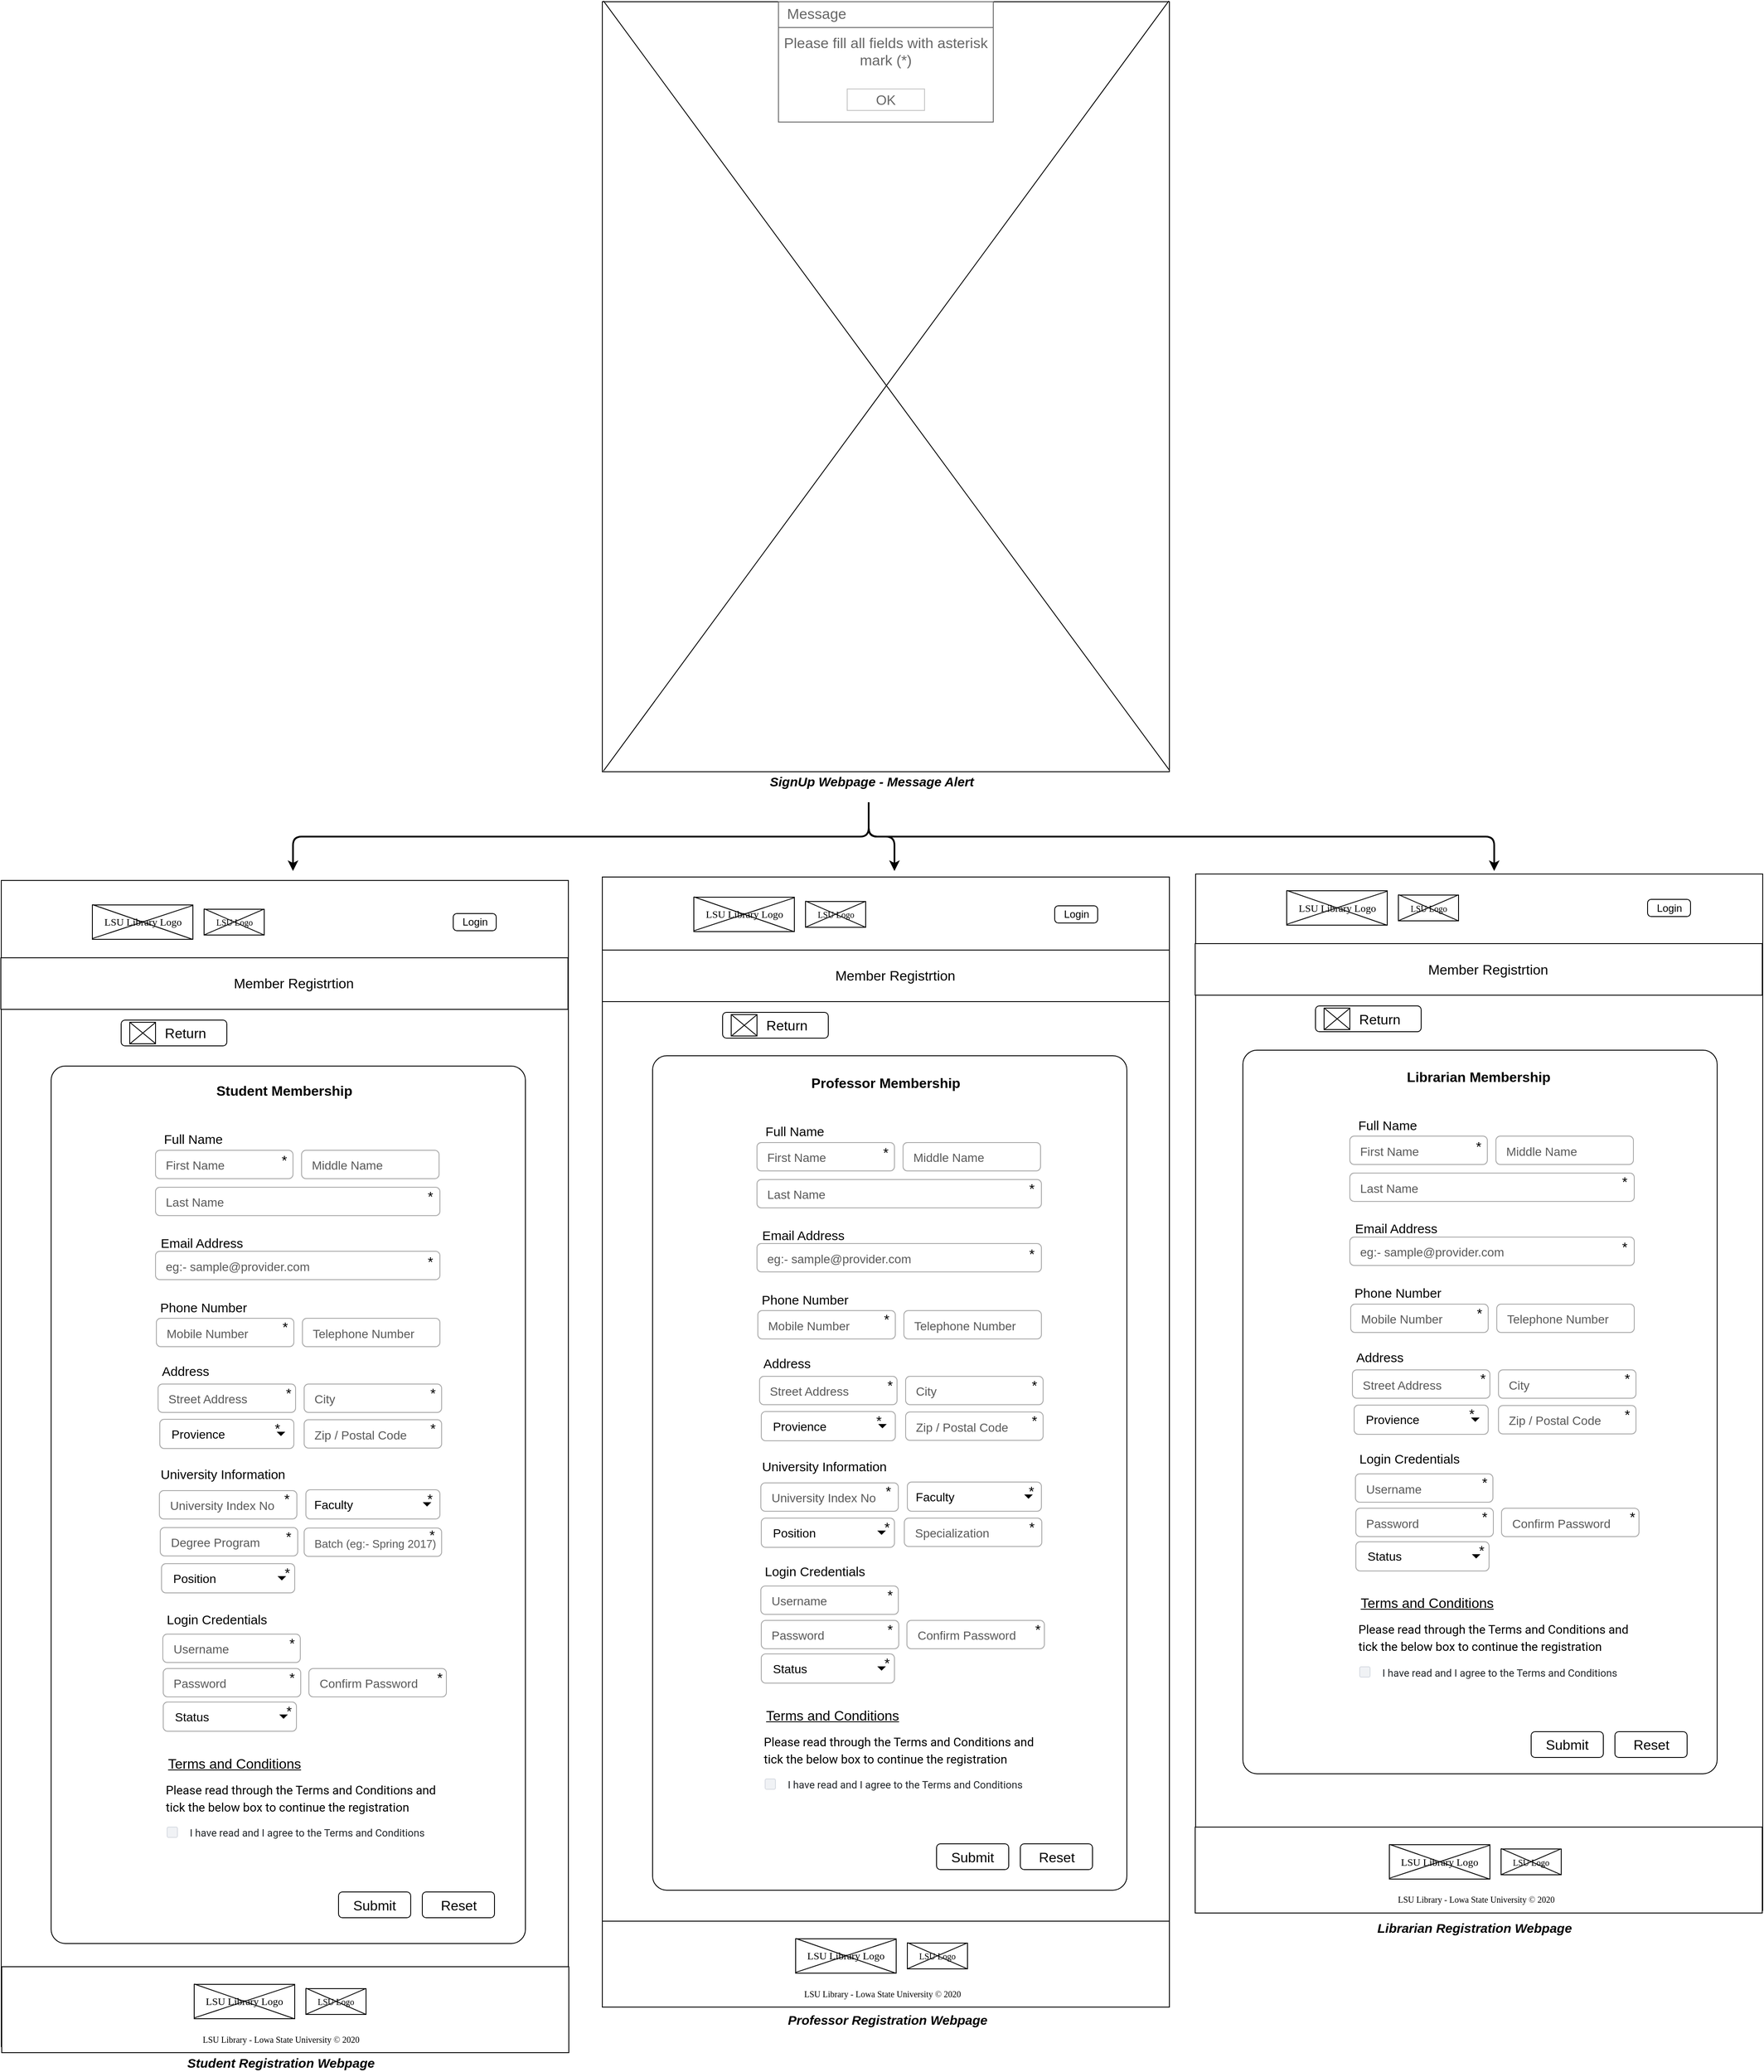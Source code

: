 <mxfile version="12.2.2" type="device" pages="1"><diagram id="7TUB1OPMD7fWZ_99n2py" name="Page-1"><mxGraphModel dx="5440" dy="6475" grid="1" gridSize="10" guides="1" tooltips="1" connect="1" arrows="1" fold="1" page="1" pageScale="1" pageWidth="2300" pageHeight="2500" math="0" shadow="0"><root><mxCell id="0"/><mxCell id="1" parent="0"/><mxCell id="b_Ab2mqC3aoioLzUbJMw-1" value="" style="rounded=0;whiteSpace=wrap;html=1;fillColor=#ffffff;" parent="1" vertex="1"><mxGeometry x="120.5" y="-1431.5" width="660" height="1357" as="geometry"/></mxCell><mxCell id="b_Ab2mqC3aoioLzUbJMw-2" value="" style="rounded=1;whiteSpace=wrap;html=1;labelBackgroundColor=none;strokeColor=#000000;strokeWidth=1;fontFamily=Helvetica;fontSize=16;fontColor=#000000;align=left;arcSize=3;" parent="1" vertex="1"><mxGeometry x="178.5" y="-1215.5" width="552" height="1021" as="geometry"/></mxCell><mxCell id="b_Ab2mqC3aoioLzUbJMw-3" value="&lt;font color=&quot;#595959&quot; style=&quot;font-size: 13px&quot;&gt;Batch (eg:- Spring 2017)&lt;/font&gt;" style="html=1;shadow=0;dashed=0;shape=mxgraph.bootstrap.rrect;rSize=5;strokeColor=#A8A8A8;fontSize=16;align=left;spacingLeft=10;whiteSpace=wrap;labelBackgroundColor=none;" parent="1" vertex="1"><mxGeometry x="473" y="-678" width="160" height="33" as="geometry"/></mxCell><mxCell id="b_Ab2mqC3aoioLzUbJMw-4" value="" style="rounded=0;whiteSpace=wrap;html=1;fillColor=#ffffff;" parent="1" vertex="1"><mxGeometry x="820" y="-2454" width="660" height="896" as="geometry"/></mxCell><mxCell id="b_Ab2mqC3aoioLzUbJMw-5" value="" style="endArrow=none;html=1;fontFamily=Tahoma;fontSize=10;fontColor=#000000;exitX=0.002;exitY=-0.001;exitDx=0;exitDy=0;exitPerimeter=0;entryX=1;entryY=0.998;entryDx=0;entryDy=0;entryPerimeter=0;" parent="1" source="b_Ab2mqC3aoioLzUbJMw-4" target="b_Ab2mqC3aoioLzUbJMw-4" edge="1"><mxGeometry width="50" height="50" relative="1" as="geometry"><mxPoint x="981" y="-1954.5" as="sourcePoint"/><mxPoint x="1451" y="-1554.5" as="targetPoint"/></mxGeometry></mxCell><mxCell id="b_Ab2mqC3aoioLzUbJMw-6" value="" style="endArrow=none;html=1;fontFamily=Tahoma;fontSize=10;fontColor=#000000;entryX=0.999;entryY=-0.001;entryDx=0;entryDy=0;entryPerimeter=0;exitX=0.002;exitY=0.999;exitDx=0;exitDy=0;exitPerimeter=0;" parent="1" source="b_Ab2mqC3aoioLzUbJMw-4" target="b_Ab2mqC3aoioLzUbJMw-4" edge="1"><mxGeometry width="50" height="50" relative="1" as="geometry"><mxPoint x="941" y="-2034.5" as="sourcePoint"/><mxPoint x="991" y="-2084.5" as="targetPoint"/></mxGeometry></mxCell><mxCell id="b_Ab2mqC3aoioLzUbJMw-7" value="&lt;b&gt;&lt;font style=&quot;font-size: 15px&quot;&gt;&lt;i&gt;SignUp Webpage - Message Alert&lt;/i&gt;&lt;/font&gt;&lt;/b&gt;" style="text;html=1;resizable=0;points=[];autosize=1;align=left;verticalAlign=top;spacingTop=-4;fontSize=13;fontFamily=Helvetica;fontColor=#000000;" parent="1" vertex="1"><mxGeometry x="1012.5" y="-1558" width="250" height="20" as="geometry"/></mxCell><mxCell id="b_Ab2mqC3aoioLzUbJMw-8" value="Please fill all fields with asterisk mark (*)" style="strokeWidth=1;shadow=0;dashed=0;align=center;html=1;shape=mxgraph.mockup.containers.rrect;rSize=0;strokeColor=#666666;fontColor=#666666;fontSize=17;verticalAlign=top;whiteSpace=wrap;fillColor=#ffffff;spacingTop=32;labelBackgroundColor=none;" parent="1" vertex="1"><mxGeometry x="1025" y="-2454" width="250" height="140" as="geometry"/></mxCell><mxCell id="b_Ab2mqC3aoioLzUbJMw-9" value="Message" style="strokeWidth=1;shadow=0;dashed=0;align=center;html=1;shape=mxgraph.mockup.containers.rrect;rSize=0;fontSize=17;fontColor=#666666;strokeColor=#666666;align=left;spacingLeft=8;fillColor=none;resizeWidth=1;" parent="b_Ab2mqC3aoioLzUbJMw-8" vertex="1"><mxGeometry width="250" height="30" relative="1" as="geometry"/></mxCell><mxCell id="b_Ab2mqC3aoioLzUbJMw-10" value="OK" style="strokeWidth=1;shadow=0;dashed=0;align=center;html=1;shape=mxgraph.mockup.containers.rrect;rSize=0;fontSize=16;fontColor=#666666;strokeColor=#c4c4c4;whiteSpace=wrap;fillColor=none;" parent="b_Ab2mqC3aoioLzUbJMw-8" vertex="1"><mxGeometry x="0.75" y="1" width="90" height="25" relative="1" as="geometry"><mxPoint x="-107.5" y="-38.5" as="offset"/></mxGeometry></mxCell><mxCell id="b_Ab2mqC3aoioLzUbJMw-11" value="LSU Library Logo" style="rounded=0;whiteSpace=wrap;html=1;fontFamily=Times New Roman;" parent="1" vertex="1"><mxGeometry x="226.5" y="-1403" width="117" height="40" as="geometry"/></mxCell><mxCell id="b_Ab2mqC3aoioLzUbJMw-12" value="&lt;font style=&quot;font-size: 10px&quot;&gt;LSU Logo&lt;/font&gt;" style="rounded=0;whiteSpace=wrap;html=1;fontFamily=Times New Roman;" parent="1" vertex="1"><mxGeometry x="356.5" y="-1398" width="70" height="30" as="geometry"/></mxCell><mxCell id="b_Ab2mqC3aoioLzUbJMw-13" value="Login" style="rounded=1;whiteSpace=wrap;html=1;arcSize=21;" parent="1" vertex="1"><mxGeometry x="646.5" y="-1393" width="50" height="20" as="geometry"/></mxCell><mxCell id="b_Ab2mqC3aoioLzUbJMw-14" value="" style="endArrow=none;html=1;exitX=0.001;exitY=-0.01;exitDx=0;exitDy=0;exitPerimeter=0;entryX=0.999;entryY=1.003;entryDx=0;entryDy=0;entryPerimeter=0;" parent="1" source="b_Ab2mqC3aoioLzUbJMw-11" target="b_Ab2mqC3aoioLzUbJMw-11" edge="1"><mxGeometry width="50" height="50" relative="1" as="geometry"><mxPoint x="316.5" y="-1273" as="sourcePoint"/><mxPoint x="366.5" y="-1323" as="targetPoint"/></mxGeometry></mxCell><mxCell id="b_Ab2mqC3aoioLzUbJMw-15" value="" style="endArrow=none;html=1;exitX=0.001;exitY=0.977;exitDx=0;exitDy=0;exitPerimeter=0;entryX=0.997;entryY=0.017;entryDx=0;entryDy=0;entryPerimeter=0;" parent="1" source="b_Ab2mqC3aoioLzUbJMw-11" target="b_Ab2mqC3aoioLzUbJMw-11" edge="1"><mxGeometry width="50" height="50" relative="1" as="geometry"><mxPoint x="306.5" y="-1283" as="sourcePoint"/><mxPoint x="356.5" y="-1333" as="targetPoint"/></mxGeometry></mxCell><mxCell id="b_Ab2mqC3aoioLzUbJMw-16" value="" style="endArrow=none;html=1;exitX=-0.001;exitY=-0.02;exitDx=0;exitDy=0;exitPerimeter=0;entryX=0.993;entryY=0.993;entryDx=0;entryDy=0;entryPerimeter=0;" parent="1" source="b_Ab2mqC3aoioLzUbJMw-12" target="b_Ab2mqC3aoioLzUbJMw-12" edge="1"><mxGeometry width="50" height="50" relative="1" as="geometry"><mxPoint x="376.5" y="-1293" as="sourcePoint"/><mxPoint x="426.5" y="-1343" as="targetPoint"/></mxGeometry></mxCell><mxCell id="b_Ab2mqC3aoioLzUbJMw-17" value="" style="endArrow=none;html=1;exitX=0.003;exitY=0.993;exitDx=0;exitDy=0;exitPerimeter=0;entryX=0.986;entryY=0.007;entryDx=0;entryDy=0;entryPerimeter=0;" parent="1" source="b_Ab2mqC3aoioLzUbJMw-12" target="b_Ab2mqC3aoioLzUbJMw-12" edge="1"><mxGeometry width="50" height="50" relative="1" as="geometry"><mxPoint x="386.5" y="-1293" as="sourcePoint"/><mxPoint x="436.5" y="-1343" as="targetPoint"/></mxGeometry></mxCell><mxCell id="b_Ab2mqC3aoioLzUbJMw-18" value="" style="rounded=0;whiteSpace=wrap;html=1;labelBackgroundColor=none;fontFamily=Tahoma;fontSize=8;fontColor=#000000;align=left;" parent="1" vertex="1"><mxGeometry x="121" y="-167.5" width="660" height="100" as="geometry"/></mxCell><mxCell id="b_Ab2mqC3aoioLzUbJMw-19" value="LSU Library Logo" style="rounded=0;whiteSpace=wrap;html=1;fontFamily=Times New Roman;" parent="1" vertex="1"><mxGeometry x="345" y="-147" width="117" height="40" as="geometry"/></mxCell><mxCell id="b_Ab2mqC3aoioLzUbJMw-20" value="&lt;font style=&quot;font-size: 10px&quot;&gt;LSU Logo&lt;/font&gt;" style="rounded=0;whiteSpace=wrap;html=1;fontFamily=Times New Roman;" parent="1" vertex="1"><mxGeometry x="475" y="-142" width="70" height="30" as="geometry"/></mxCell><mxCell id="b_Ab2mqC3aoioLzUbJMw-21" value="" style="endArrow=none;html=1;exitX=0.001;exitY=-0.01;exitDx=0;exitDy=0;exitPerimeter=0;entryX=0.999;entryY=1.003;entryDx=0;entryDy=0;entryPerimeter=0;" parent="1" source="b_Ab2mqC3aoioLzUbJMw-19" target="b_Ab2mqC3aoioLzUbJMw-19" edge="1"><mxGeometry width="50" height="50" relative="1" as="geometry"><mxPoint x="435" y="-17" as="sourcePoint"/><mxPoint x="485" y="-67" as="targetPoint"/></mxGeometry></mxCell><mxCell id="b_Ab2mqC3aoioLzUbJMw-22" value="" style="endArrow=none;html=1;exitX=0.001;exitY=0.977;exitDx=0;exitDy=0;exitPerimeter=0;entryX=0.997;entryY=0.017;entryDx=0;entryDy=0;entryPerimeter=0;" parent="1" source="b_Ab2mqC3aoioLzUbJMw-19" target="b_Ab2mqC3aoioLzUbJMw-19" edge="1"><mxGeometry width="50" height="50" relative="1" as="geometry"><mxPoint x="425" y="-27" as="sourcePoint"/><mxPoint x="475" y="-77" as="targetPoint"/></mxGeometry></mxCell><mxCell id="b_Ab2mqC3aoioLzUbJMw-23" value="" style="endArrow=none;html=1;exitX=-0.001;exitY=-0.02;exitDx=0;exitDy=0;exitPerimeter=0;entryX=0.993;entryY=0.993;entryDx=0;entryDy=0;entryPerimeter=0;" parent="1" source="b_Ab2mqC3aoioLzUbJMw-20" target="b_Ab2mqC3aoioLzUbJMw-20" edge="1"><mxGeometry width="50" height="50" relative="1" as="geometry"><mxPoint x="495" y="-37" as="sourcePoint"/><mxPoint x="545" y="-87" as="targetPoint"/></mxGeometry></mxCell><mxCell id="b_Ab2mqC3aoioLzUbJMw-24" value="" style="endArrow=none;html=1;exitX=0.003;exitY=0.993;exitDx=0;exitDy=0;exitPerimeter=0;entryX=0.986;entryY=0.007;entryDx=0;entryDy=0;entryPerimeter=0;" parent="1" source="b_Ab2mqC3aoioLzUbJMw-20" target="b_Ab2mqC3aoioLzUbJMw-20" edge="1"><mxGeometry width="50" height="50" relative="1" as="geometry"><mxPoint x="505" y="-37" as="sourcePoint"/><mxPoint x="555" y="-87" as="targetPoint"/></mxGeometry></mxCell><mxCell id="b_Ab2mqC3aoioLzUbJMw-25" value="&lt;font style=&quot;font-size: 10px;&quot;&gt;LSU Library - &lt;font face=&quot;Times New Roman&quot; style=&quot;font-size: 10px;&quot;&gt;Lowa State University&amp;nbsp;&lt;/font&gt;&lt;span style=&quot;color: rgb(34, 34, 34); background-color: rgb(255, 255, 255); font-size: 10px;&quot;&gt;©&amp;nbsp;&lt;/span&gt;2020&lt;/font&gt;" style="text;html=1;strokeColor=none;fillColor=none;align=left;verticalAlign=middle;whiteSpace=wrap;rounded=0;fontFamily=Tahoma;fontSize=10;fontColor=#000000;labelBorderColor=none;labelBackgroundColor=none;" parent="1" vertex="1"><mxGeometry x="352.5" y="-97.5" width="195" height="28" as="geometry"/></mxCell><mxCell id="b_Ab2mqC3aoioLzUbJMw-26" value="" style="rounded=0;whiteSpace=wrap;html=1;labelBackgroundColor=none;strokeColor=#000000;strokeWidth=1;fontFamily=Helvetica;fontSize=16;fontColor=#000000;align=left;" parent="1" vertex="1"><mxGeometry x="120" y="-1341.5" width="660" height="60" as="geometry"/></mxCell><mxCell id="b_Ab2mqC3aoioLzUbJMw-27" value="Member Registrtion" style="text;html=1;strokeColor=none;fillColor=none;align=center;verticalAlign=middle;whiteSpace=wrap;rounded=0;labelBackgroundColor=none;fontFamily=Helvetica;fontSize=16;fontColor=#000000;" parent="1" vertex="1"><mxGeometry x="356.5" y="-1322" width="208" height="20" as="geometry"/></mxCell><mxCell id="b_Ab2mqC3aoioLzUbJMw-28" value="&amp;nbsp; &amp;nbsp; &amp;nbsp; &amp;nbsp; &amp;nbsp; &amp;nbsp;Return" style="rounded=1;whiteSpace=wrap;html=1;labelBackgroundColor=none;strokeColor=#000000;strokeWidth=1;fontFamily=Helvetica;fontSize=16;fontColor=#000000;align=left;" parent="1" vertex="1"><mxGeometry x="260" y="-1269" width="123" height="30" as="geometry"/></mxCell><mxCell id="b_Ab2mqC3aoioLzUbJMw-29" value="" style="rounded=0;whiteSpace=wrap;html=1;labelBackgroundColor=none;fontFamily=Helvetica;fontSize=13;fontColor=#000000;align=left;" parent="1" vertex="1"><mxGeometry x="270" y="-1266.5" width="30" height="25" as="geometry"/></mxCell><mxCell id="b_Ab2mqC3aoioLzUbJMw-30" value="" style="endArrow=none;html=1;fontFamily=Helvetica;fontSize=13;fontColor=#000000;entryX=1.004;entryY=0.007;entryDx=0;entryDy=0;entryPerimeter=0;exitX=0.025;exitY=0.987;exitDx=0;exitDy=0;exitPerimeter=0;" parent="1" source="b_Ab2mqC3aoioLzUbJMw-29" target="b_Ab2mqC3aoioLzUbJMw-29" edge="1"><mxGeometry width="50" height="50" relative="1" as="geometry"><mxPoint x="13" y="-2594.5" as="sourcePoint"/><mxPoint x="53" y="-2654.5" as="targetPoint"/></mxGeometry></mxCell><mxCell id="b_Ab2mqC3aoioLzUbJMw-31" value="" style="endArrow=none;html=1;fontFamily=Helvetica;fontSize=13;fontColor=#000000;exitX=-0.003;exitY=-0.005;exitDx=0;exitDy=0;exitPerimeter=0;entryX=0.989;entryY=0.978;entryDx=0;entryDy=0;entryPerimeter=0;" parent="1" source="b_Ab2mqC3aoioLzUbJMw-29" target="b_Ab2mqC3aoioLzUbJMw-29" edge="1"><mxGeometry width="50" height="50" relative="1" as="geometry"><mxPoint x="-37" y="-2624.5" as="sourcePoint"/><mxPoint x="303" y="-1236.5" as="targetPoint"/></mxGeometry></mxCell><mxCell id="b_Ab2mqC3aoioLzUbJMw-32" value="Student Membership" style="text;html=1;strokeColor=none;fillColor=none;align=center;verticalAlign=middle;whiteSpace=wrap;rounded=0;labelBackgroundColor=none;fontFamily=Helvetica;fontSize=16;fontColor=#000000;fontStyle=1" parent="1" vertex="1"><mxGeometry x="341" y="-1197" width="218" height="20" as="geometry"/></mxCell><mxCell id="b_Ab2mqC3aoioLzUbJMw-33" value="Full Name" style="text;html=1;strokeColor=none;fillColor=none;align=center;verticalAlign=middle;whiteSpace=wrap;rounded=0;labelBackgroundColor=none;fontFamily=Helvetica;fontSize=15;fontColor=#000000;" parent="1" vertex="1"><mxGeometry x="273.5" y="-1141" width="140" height="20" as="geometry"/></mxCell><mxCell id="b_Ab2mqC3aoioLzUbJMw-34" value="&lt;font style=&quot;font-size: 14px&quot; color=&quot;#595959&quot;&gt;First Name&lt;/font&gt;" style="html=1;shadow=0;dashed=0;shape=mxgraph.bootstrap.rrect;rSize=5;strokeColor=#A8A8A8;fontSize=16;align=left;spacingLeft=10;whiteSpace=wrap;labelBackgroundColor=none;" parent="1" vertex="1"><mxGeometry x="300" y="-1117.5" width="160" height="33" as="geometry"/></mxCell><mxCell id="b_Ab2mqC3aoioLzUbJMw-35" value="&lt;span style=&quot;color: rgb(89 , 89 , 89) ; font-size: 14px ; white-space: normal&quot;&gt;Middle Name&amp;nbsp;&lt;/span&gt;" style="html=1;shadow=0;dashed=0;shape=mxgraph.bootstrap.rrect;rSize=5;strokeColor=#A8A8A8;fontSize=16;align=left;spacingLeft=10;whiteSpace=wrap;labelBackgroundColor=none;" parent="1" vertex="1"><mxGeometry x="470" y="-1117.5" width="160" height="33" as="geometry"/></mxCell><mxCell id="b_Ab2mqC3aoioLzUbJMw-36" value="&lt;span style=&quot;color: rgb(89 , 89 , 89) ; font-size: 14px ; white-space: normal&quot;&gt;Last Name&lt;/span&gt;" style="html=1;shadow=0;dashed=0;shape=mxgraph.bootstrap.rrect;rSize=5;strokeColor=#A8A8A8;fontSize=16;align=left;spacingLeft=10;whiteSpace=wrap;labelBackgroundColor=none;" parent="1" vertex="1"><mxGeometry x="300" y="-1074.5" width="331" height="33" as="geometry"/></mxCell><mxCell id="b_Ab2mqC3aoioLzUbJMw-37" value="*" style="text;html=1;strokeColor=none;fillColor=none;align=center;verticalAlign=middle;whiteSpace=wrap;rounded=0;labelBackgroundColor=none;fontFamily=Helvetica;fontSize=16;fontColor=#000000;" parent="1" vertex="1"><mxGeometry x="430" y="-1116" width="40" height="20" as="geometry"/></mxCell><mxCell id="b_Ab2mqC3aoioLzUbJMw-38" value="*" style="text;html=1;strokeColor=none;fillColor=none;align=center;verticalAlign=middle;whiteSpace=wrap;rounded=0;labelBackgroundColor=none;fontFamily=Helvetica;fontSize=16;fontColor=#000000;" parent="1" vertex="1"><mxGeometry x="600" y="-1074.5" width="40" height="20" as="geometry"/></mxCell><mxCell id="b_Ab2mqC3aoioLzUbJMw-39" value="Email Address" style="text;html=1;strokeColor=none;fillColor=none;align=center;verticalAlign=middle;whiteSpace=wrap;rounded=0;labelBackgroundColor=none;fontFamily=Helvetica;fontSize=15;fontColor=#000000;" parent="1" vertex="1"><mxGeometry x="283.5" y="-1020.5" width="140" height="20" as="geometry"/></mxCell><mxCell id="b_Ab2mqC3aoioLzUbJMw-40" value="&lt;span style=&quot;color: rgb(89 , 89 , 89) ; font-size: 14px ; white-space: normal&quot;&gt;eg:- sample@provider.com&lt;/span&gt;" style="html=1;shadow=0;dashed=0;shape=mxgraph.bootstrap.rrect;rSize=5;strokeColor=#A8A8A8;fontSize=16;align=left;spacingLeft=10;whiteSpace=wrap;labelBackgroundColor=none;" parent="1" vertex="1"><mxGeometry x="300" y="-1000" width="331" height="33" as="geometry"/></mxCell><mxCell id="b_Ab2mqC3aoioLzUbJMw-41" value="*" style="text;html=1;strokeColor=none;fillColor=none;align=center;verticalAlign=middle;whiteSpace=wrap;rounded=0;labelBackgroundColor=none;fontFamily=Helvetica;fontSize=16;fontColor=#000000;" parent="1" vertex="1"><mxGeometry x="600" y="-998.5" width="40" height="20" as="geometry"/></mxCell><mxCell id="b_Ab2mqC3aoioLzUbJMw-42" value="Phone Number" style="text;html=1;strokeColor=none;fillColor=none;align=center;verticalAlign=middle;whiteSpace=wrap;rounded=0;labelBackgroundColor=none;fontFamily=Helvetica;fontSize=15;fontColor=#000000;" parent="1" vertex="1"><mxGeometry x="285.5" y="-945.5" width="140" height="20" as="geometry"/></mxCell><mxCell id="b_Ab2mqC3aoioLzUbJMw-43" value="&lt;font style=&quot;font-size: 14px&quot; color=&quot;#595959&quot;&gt;Mobile Number&lt;/font&gt;" style="html=1;shadow=0;dashed=0;shape=mxgraph.bootstrap.rrect;rSize=5;strokeColor=#A8A8A8;fontSize=16;align=left;spacingLeft=10;whiteSpace=wrap;labelBackgroundColor=none;" parent="1" vertex="1"><mxGeometry x="301" y="-922" width="160" height="33" as="geometry"/></mxCell><mxCell id="b_Ab2mqC3aoioLzUbJMw-44" value="&lt;span style=&quot;color: rgb(89 , 89 , 89) ; font-size: 14px ; white-space: normal&quot;&gt;Telephone Number&lt;/span&gt;" style="html=1;shadow=0;dashed=0;shape=mxgraph.bootstrap.rrect;rSize=5;strokeColor=#A8A8A8;fontSize=16;align=left;spacingLeft=10;whiteSpace=wrap;labelBackgroundColor=none;" parent="1" vertex="1"><mxGeometry x="471" y="-922" width="160" height="33" as="geometry"/></mxCell><mxCell id="b_Ab2mqC3aoioLzUbJMw-45" value="*" style="text;html=1;strokeColor=none;fillColor=none;align=center;verticalAlign=middle;whiteSpace=wrap;rounded=0;labelBackgroundColor=none;fontFamily=Helvetica;fontSize=16;fontColor=#000000;" parent="1" vertex="1"><mxGeometry x="431" y="-922" width="40" height="20" as="geometry"/></mxCell><mxCell id="b_Ab2mqC3aoioLzUbJMw-46" value="Address" style="text;html=1;strokeColor=none;fillColor=none;align=center;verticalAlign=middle;whiteSpace=wrap;rounded=0;labelBackgroundColor=none;fontFamily=Helvetica;fontSize=15;fontColor=#000000;" parent="1" vertex="1"><mxGeometry x="265" y="-871" width="140" height="20" as="geometry"/></mxCell><mxCell id="b_Ab2mqC3aoioLzUbJMw-47" value="&lt;font style=&quot;font-size: 14px&quot; color=&quot;#595959&quot;&gt;Street Address&lt;/font&gt;" style="html=1;shadow=0;dashed=0;shape=mxgraph.bootstrap.rrect;rSize=5;strokeColor=#A8A8A8;fontSize=16;align=left;spacingLeft=10;whiteSpace=wrap;labelBackgroundColor=none;" parent="1" vertex="1"><mxGeometry x="303" y="-845.5" width="160" height="33" as="geometry"/></mxCell><mxCell id="b_Ab2mqC3aoioLzUbJMw-48" value="&lt;span style=&quot;color: rgb(89 , 89 , 89) ; font-size: 14px ; white-space: normal&quot;&gt;City&lt;/span&gt;" style="html=1;shadow=0;dashed=0;shape=mxgraph.bootstrap.rrect;rSize=5;strokeColor=#A8A8A8;fontSize=16;align=left;spacingLeft=10;whiteSpace=wrap;labelBackgroundColor=none;" parent="1" vertex="1"><mxGeometry x="473" y="-845.5" width="160" height="33" as="geometry"/></mxCell><mxCell id="b_Ab2mqC3aoioLzUbJMw-49" value="&lt;font color=&quot;#595959&quot;&gt;&lt;span style=&quot;font-size: 14px&quot;&gt;Zip / Postal Code&lt;/span&gt;&lt;/font&gt;" style="html=1;shadow=0;dashed=0;shape=mxgraph.bootstrap.rrect;rSize=5;strokeColor=#A8A8A8;fontSize=16;align=left;spacingLeft=10;whiteSpace=wrap;labelBackgroundColor=none;" parent="1" vertex="1"><mxGeometry x="473" y="-804" width="160" height="33" as="geometry"/></mxCell><mxCell id="b_Ab2mqC3aoioLzUbJMw-50" value="&amp;nbsp; &amp;nbsp;Provience" style="html=1;shadow=0;dashed=0;shape=mxgraph.bootstrap.rrect;rSize=5;spacingRight=10;fontSize=14;whiteSpace=wrap;align=left;labelBackgroundColor=none;strokeColor=#A8A8A8;" parent="1" vertex="1"><mxGeometry x="305" y="-804.5" width="156" height="34" as="geometry"/></mxCell><mxCell id="b_Ab2mqC3aoioLzUbJMw-51" value="" style="shape=triangle;direction=south;fillColor=#000000;strokeColor=none;perimeter=none;" parent="b_Ab2mqC3aoioLzUbJMw-50" vertex="1"><mxGeometry x="1" y="0.5" width="10" height="5" relative="1" as="geometry"><mxPoint x="-20" y="-2.5" as="offset"/></mxGeometry></mxCell><mxCell id="b_Ab2mqC3aoioLzUbJMw-52" value="*" style="text;html=1;strokeColor=none;fillColor=none;align=center;verticalAlign=middle;whiteSpace=wrap;rounded=0;labelBackgroundColor=none;fontFamily=Helvetica;fontSize=16;fontColor=#000000;" parent="b_Ab2mqC3aoioLzUbJMw-50" vertex="1"><mxGeometry x="118.296" width="37.704" height="20" as="geometry"/></mxCell><mxCell id="b_Ab2mqC3aoioLzUbJMw-53" value="University Information" style="text;html=1;strokeColor=none;fillColor=none;align=center;verticalAlign=middle;whiteSpace=wrap;rounded=0;labelBackgroundColor=none;fontFamily=Helvetica;fontSize=15;fontColor=#000000;" parent="1" vertex="1"><mxGeometry x="290.5" y="-751" width="175" height="20" as="geometry"/></mxCell><mxCell id="b_Ab2mqC3aoioLzUbJMw-54" value="&lt;font color=&quot;#595959&quot;&gt;&lt;span style=&quot;font-size: 14px&quot;&gt;University Index No&lt;/span&gt;&lt;/font&gt;" style="html=1;shadow=0;dashed=0;shape=mxgraph.bootstrap.rrect;rSize=5;strokeColor=#A8A8A8;fontSize=16;align=left;spacingLeft=10;whiteSpace=wrap;labelBackgroundColor=none;" parent="1" vertex="1"><mxGeometry x="304.5" y="-721.5" width="160" height="33" as="geometry"/></mxCell><mxCell id="b_Ab2mqC3aoioLzUbJMw-55" value="&amp;nbsp; Faculty" style="html=1;shadow=0;dashed=0;shape=mxgraph.bootstrap.rrect;rSize=5;spacingRight=10;fontSize=14;whiteSpace=wrap;align=left;labelBackgroundColor=none;strokeColor=#A8A8A8;" parent="1" vertex="1"><mxGeometry x="475" y="-722.5" width="156" height="34" as="geometry"/></mxCell><mxCell id="b_Ab2mqC3aoioLzUbJMw-56" value="" style="shape=triangle;direction=south;fillColor=#000000;strokeColor=none;perimeter=none;" parent="b_Ab2mqC3aoioLzUbJMw-55" vertex="1"><mxGeometry x="1" y="0.5" width="10" height="5" relative="1" as="geometry"><mxPoint x="-20" y="-2.5" as="offset"/></mxGeometry></mxCell><mxCell id="b_Ab2mqC3aoioLzUbJMw-57" value="*" style="text;html=1;strokeColor=none;fillColor=none;align=center;verticalAlign=middle;whiteSpace=wrap;rounded=0;labelBackgroundColor=none;fontFamily=Helvetica;fontSize=16;fontColor=#000000;" parent="b_Ab2mqC3aoioLzUbJMw-55" vertex="1"><mxGeometry x="125.481" width="38.519" height="20" as="geometry"/></mxCell><mxCell id="b_Ab2mqC3aoioLzUbJMw-58" value="&amp;nbsp; &amp;nbsp;Position" style="html=1;shadow=0;dashed=0;shape=mxgraph.bootstrap.rrect;rSize=5;spacingRight=10;fontSize=14;whiteSpace=wrap;align=left;labelBackgroundColor=none;strokeColor=#A8A8A8;" parent="1" vertex="1"><mxGeometry x="307" y="-636.5" width="155" height="34" as="geometry"/></mxCell><mxCell id="b_Ab2mqC3aoioLzUbJMw-59" value="" style="shape=triangle;direction=south;fillColor=#000000;strokeColor=none;perimeter=none;" parent="b_Ab2mqC3aoioLzUbJMw-58" vertex="1"><mxGeometry x="1" y="0.5" width="10" height="5" relative="1" as="geometry"><mxPoint x="-20" y="-2.5" as="offset"/></mxGeometry></mxCell><mxCell id="b_Ab2mqC3aoioLzUbJMw-60" value="*" style="text;html=1;strokeColor=none;fillColor=none;align=center;verticalAlign=middle;whiteSpace=wrap;rounded=0;labelBackgroundColor=none;fontFamily=Helvetica;fontSize=16;fontColor=#000000;" parent="b_Ab2mqC3aoioLzUbJMw-58" vertex="1"><mxGeometry x="127.538" width="37.462" height="20" as="geometry"/></mxCell><mxCell id="b_Ab2mqC3aoioLzUbJMw-61" value="&lt;font color=&quot;#595959&quot;&gt;&lt;span style=&quot;font-size: 14px&quot;&gt;Degree Program&lt;/span&gt;&lt;/font&gt;" style="html=1;shadow=0;dashed=0;shape=mxgraph.bootstrap.rrect;rSize=5;strokeColor=#A8A8A8;fontSize=16;align=left;spacingLeft=10;whiteSpace=wrap;labelBackgroundColor=none;" parent="1" vertex="1"><mxGeometry x="305.5" y="-678.5" width="160" height="33" as="geometry"/></mxCell><mxCell id="b_Ab2mqC3aoioLzUbJMw-62" value="*" style="text;html=1;strokeColor=none;fillColor=none;align=center;verticalAlign=middle;whiteSpace=wrap;rounded=0;labelBackgroundColor=none;fontFamily=Helvetica;fontSize=16;fontColor=#000000;" parent="1" vertex="1"><mxGeometry x="434.5" y="-845.5" width="40" height="20" as="geometry"/></mxCell><mxCell id="b_Ab2mqC3aoioLzUbJMw-63" value="*" style="text;html=1;strokeColor=none;fillColor=none;align=center;verticalAlign=middle;whiteSpace=wrap;rounded=0;labelBackgroundColor=none;fontFamily=Helvetica;fontSize=16;fontColor=#000000;" parent="1" vertex="1"><mxGeometry x="603" y="-845.5" width="40" height="20" as="geometry"/></mxCell><mxCell id="b_Ab2mqC3aoioLzUbJMw-64" value="*" style="text;html=1;strokeColor=none;fillColor=none;align=center;verticalAlign=middle;whiteSpace=wrap;rounded=0;labelBackgroundColor=none;fontFamily=Helvetica;fontSize=16;fontColor=#000000;" parent="1" vertex="1"><mxGeometry x="603" y="-804" width="40" height="20" as="geometry"/></mxCell><mxCell id="b_Ab2mqC3aoioLzUbJMw-65" value="*" style="text;html=1;strokeColor=none;fillColor=none;align=center;verticalAlign=middle;whiteSpace=wrap;rounded=0;labelBackgroundColor=none;fontFamily=Helvetica;fontSize=16;fontColor=#000000;" parent="1" vertex="1"><mxGeometry x="433" y="-722.5" width="40" height="20" as="geometry"/></mxCell><mxCell id="b_Ab2mqC3aoioLzUbJMw-66" value="*" style="text;html=1;strokeColor=none;fillColor=none;align=center;verticalAlign=middle;whiteSpace=wrap;rounded=0;labelBackgroundColor=none;fontFamily=Helvetica;fontSize=16;fontColor=#000000;" parent="1" vertex="1"><mxGeometry x="602" y="-680.5" width="40" height="20" as="geometry"/></mxCell><mxCell id="b_Ab2mqC3aoioLzUbJMw-67" value="Login Credentials" style="text;html=1;strokeColor=none;fillColor=none;align=center;verticalAlign=middle;whiteSpace=wrap;rounded=0;labelBackgroundColor=none;fontFamily=Helvetica;fontSize=15;fontColor=#000000;" parent="1" vertex="1"><mxGeometry x="283.5" y="-582.5" width="175" height="20" as="geometry"/></mxCell><mxCell id="b_Ab2mqC3aoioLzUbJMw-68" value="&lt;font color=&quot;#595959&quot;&gt;&lt;span style=&quot;font-size: 14px&quot;&gt;Username&lt;/span&gt;&lt;/font&gt;" style="html=1;shadow=0;dashed=0;shape=mxgraph.bootstrap.rrect;rSize=5;strokeColor=#A8A8A8;fontSize=16;align=left;spacingLeft=10;whiteSpace=wrap;labelBackgroundColor=none;" parent="1" vertex="1"><mxGeometry x="308.5" y="-554.5" width="160" height="33" as="geometry"/></mxCell><mxCell id="b_Ab2mqC3aoioLzUbJMw-69" value="&lt;font color=&quot;#595959&quot;&gt;&lt;span style=&quot;font-size: 14px&quot;&gt;Password&lt;/span&gt;&lt;/font&gt;" style="html=1;shadow=0;dashed=0;shape=mxgraph.bootstrap.rrect;rSize=5;strokeColor=#A8A8A8;fontSize=16;align=left;spacingLeft=10;whiteSpace=wrap;labelBackgroundColor=none;" parent="1" vertex="1"><mxGeometry x="309" y="-514.5" width="160" height="33" as="geometry"/></mxCell><mxCell id="b_Ab2mqC3aoioLzUbJMw-70" value="&lt;font color=&quot;#595959&quot;&gt;&lt;span style=&quot;font-size: 14px&quot;&gt;Confirm Password&lt;/span&gt;&lt;/font&gt;" style="html=1;shadow=0;dashed=0;shape=mxgraph.bootstrap.rrect;rSize=5;strokeColor=#A8A8A8;fontSize=16;align=left;spacingLeft=10;whiteSpace=wrap;labelBackgroundColor=none;" parent="1" vertex="1"><mxGeometry x="478.5" y="-514.5" width="160" height="33" as="geometry"/></mxCell><mxCell id="b_Ab2mqC3aoioLzUbJMw-71" value="&amp;nbsp; &amp;nbsp;Status" style="html=1;shadow=0;dashed=0;shape=mxgraph.bootstrap.rrect;rSize=5;spacingRight=10;fontSize=14;whiteSpace=wrap;align=left;labelBackgroundColor=none;strokeColor=#A8A8A8;" parent="1" vertex="1"><mxGeometry x="309" y="-475.5" width="155" height="34" as="geometry"/></mxCell><mxCell id="b_Ab2mqC3aoioLzUbJMw-72" value="" style="shape=triangle;direction=south;fillColor=#000000;strokeColor=none;perimeter=none;" parent="b_Ab2mqC3aoioLzUbJMw-71" vertex="1"><mxGeometry x="1" y="0.5" width="10" height="5" relative="1" as="geometry"><mxPoint x="-20" y="-2.5" as="offset"/></mxGeometry></mxCell><mxCell id="b_Ab2mqC3aoioLzUbJMw-73" value="*" style="text;html=1;strokeColor=none;fillColor=none;align=center;verticalAlign=middle;whiteSpace=wrap;rounded=0;labelBackgroundColor=none;fontFamily=Helvetica;fontSize=16;fontColor=#000000;" parent="b_Ab2mqC3aoioLzUbJMw-71" vertex="1"><mxGeometry x="127.538" width="37.462" height="20" as="geometry"/></mxCell><mxCell id="b_Ab2mqC3aoioLzUbJMw-74" value="*" style="text;html=1;strokeColor=none;fillColor=none;align=center;verticalAlign=middle;whiteSpace=wrap;rounded=0;labelBackgroundColor=none;fontFamily=Helvetica;fontSize=16;fontColor=#000000;" parent="1" vertex="1"><mxGeometry x="438.5" y="-554.5" width="40" height="20" as="geometry"/></mxCell><mxCell id="b_Ab2mqC3aoioLzUbJMw-75" value="*" style="text;html=1;strokeColor=none;fillColor=none;align=center;verticalAlign=middle;whiteSpace=wrap;rounded=0;labelBackgroundColor=none;fontFamily=Helvetica;fontSize=16;fontColor=#000000;" parent="1" vertex="1"><mxGeometry x="439" y="-514.5" width="40" height="20" as="geometry"/></mxCell><mxCell id="b_Ab2mqC3aoioLzUbJMw-76" value="*" style="text;html=1;strokeColor=none;fillColor=none;align=center;verticalAlign=middle;whiteSpace=wrap;rounded=0;labelBackgroundColor=none;fontFamily=Helvetica;fontSize=16;fontColor=#000000;" parent="1" vertex="1"><mxGeometry x="610.5" y="-514.5" width="40" height="20" as="geometry"/></mxCell><mxCell id="b_Ab2mqC3aoioLzUbJMw-77" value="&lt;u&gt;Terms and Conditions&lt;/u&gt;" style="text;html=1;strokeColor=none;fillColor=none;align=center;verticalAlign=middle;whiteSpace=wrap;rounded=0;labelBackgroundColor=none;fontFamily=Helvetica;fontSize=16;fontColor=#000000;" parent="1" vertex="1"><mxGeometry x="305" y="-414.5" width="174" height="20" as="geometry"/></mxCell><mxCell id="b_Ab2mqC3aoioLzUbJMw-78" value="&lt;font style=&quot;font-size: 14px&quot;&gt;&lt;span style=&quot;font-family: &amp;#34;roboto&amp;#34; , sans-serif&quot;&gt;Please read through the Terms and Conditions&amp;nbsp;&lt;/span&gt;&lt;span style=&quot;font-family: &amp;#34;roboto&amp;#34; , sans-serif&quot;&gt;and&lt;br&gt;tick the below&amp;nbsp;&lt;/span&gt;&lt;span style=&quot;font-family: &amp;#34;roboto&amp;#34; , sans-serif&quot;&gt;box to continue the registration&lt;/span&gt;&lt;/font&gt;" style="text;html=1;strokeColor=none;fillColor=none;align=left;verticalAlign=middle;whiteSpace=wrap;rounded=0;labelBackgroundColor=none;fontFamily=Helvetica;fontSize=16;fontColor=#000000;" parent="1" vertex="1"><mxGeometry x="310" y="-374.5" width="416" height="20" as="geometry"/></mxCell><mxCell id="b_Ab2mqC3aoioLzUbJMw-79" value="&lt;br&gt;" style="rounded=1;fillColor=#F0F2F5;strokeColor=#D8DCE3;align=left;verticalAlign=middle;fontStyle=0;fontSize=12;labelPosition=right;verticalLabelPosition=middle;spacingLeft=10;html=1;shadow=0;dashed=0;labelBackgroundColor=none;" parent="1" vertex="1"><mxGeometry x="313.5" y="-330" width="12" height="12" as="geometry"/></mxCell><mxCell id="b_Ab2mqC3aoioLzUbJMw-80" value="&lt;span style=&quot;color: rgb(33 , 37 , 41) ; font-family: &amp;#34;roboto&amp;#34; , sans-serif ; font-size: 12px ; text-align: left ; background-color: rgb(255 , 255 , 255)&quot;&gt;I have read and I agree to the Terms and Conditions&lt;/span&gt;" style="text;html=1;strokeColor=none;fillColor=none;align=center;verticalAlign=middle;whiteSpace=wrap;rounded=0;labelBackgroundColor=none;fontFamily=Helvetica;fontSize=16;fontColor=#000000;" parent="1" vertex="1"><mxGeometry x="317.5" y="-335" width="317" height="20" as="geometry"/></mxCell><mxCell id="b_Ab2mqC3aoioLzUbJMw-81" value="Submit" style="rounded=1;whiteSpace=wrap;html=1;labelBackgroundColor=none;strokeColor=#000000;strokeWidth=1;fontFamily=Helvetica;fontSize=16;fontColor=#000000;align=center;" parent="1" vertex="1"><mxGeometry x="513" y="-254.5" width="84" height="30" as="geometry"/></mxCell><mxCell id="b_Ab2mqC3aoioLzUbJMw-82" value="Reset" style="rounded=1;whiteSpace=wrap;html=1;labelBackgroundColor=none;strokeColor=#000000;strokeWidth=1;fontFamily=Helvetica;fontSize=16;fontColor=#000000;align=center;" parent="1" vertex="1"><mxGeometry x="610.5" y="-254.5" width="84" height="30" as="geometry"/></mxCell><mxCell id="b_Ab2mqC3aoioLzUbJMw-83" value="" style="rounded=0;whiteSpace=wrap;html=1;fillColor=#ffffff;" parent="1" vertex="1"><mxGeometry x="820" y="-1435.5" width="660" height="1315" as="geometry"/></mxCell><mxCell id="b_Ab2mqC3aoioLzUbJMw-84" value="LSU Library Logo" style="rounded=0;whiteSpace=wrap;html=1;fontFamily=Times New Roman;" parent="1" vertex="1"><mxGeometry x="926.5" y="-1412" width="117" height="40" as="geometry"/></mxCell><mxCell id="b_Ab2mqC3aoioLzUbJMw-85" value="&lt;font style=&quot;font-size: 10px&quot;&gt;LSU Logo&lt;/font&gt;" style="rounded=0;whiteSpace=wrap;html=1;fontFamily=Times New Roman;" parent="1" vertex="1"><mxGeometry x="1056.5" y="-1407" width="70" height="30" as="geometry"/></mxCell><mxCell id="b_Ab2mqC3aoioLzUbJMw-86" value="Login" style="rounded=1;whiteSpace=wrap;html=1;arcSize=21;" parent="1" vertex="1"><mxGeometry x="1346.5" y="-1402" width="50" height="20" as="geometry"/></mxCell><mxCell id="b_Ab2mqC3aoioLzUbJMw-87" value="" style="endArrow=none;html=1;exitX=0.001;exitY=-0.01;exitDx=0;exitDy=0;exitPerimeter=0;entryX=0.999;entryY=1.003;entryDx=0;entryDy=0;entryPerimeter=0;" parent="1" source="b_Ab2mqC3aoioLzUbJMw-84" target="b_Ab2mqC3aoioLzUbJMw-84" edge="1"><mxGeometry width="50" height="50" relative="1" as="geometry"><mxPoint x="1016.5" y="-1282" as="sourcePoint"/><mxPoint x="1066.5" y="-1332" as="targetPoint"/></mxGeometry></mxCell><mxCell id="b_Ab2mqC3aoioLzUbJMw-88" value="" style="endArrow=none;html=1;exitX=0.001;exitY=0.977;exitDx=0;exitDy=0;exitPerimeter=0;entryX=0.997;entryY=0.017;entryDx=0;entryDy=0;entryPerimeter=0;" parent="1" source="b_Ab2mqC3aoioLzUbJMw-84" target="b_Ab2mqC3aoioLzUbJMw-84" edge="1"><mxGeometry width="50" height="50" relative="1" as="geometry"><mxPoint x="1006.5" y="-1292" as="sourcePoint"/><mxPoint x="1056.5" y="-1342" as="targetPoint"/></mxGeometry></mxCell><mxCell id="b_Ab2mqC3aoioLzUbJMw-89" value="" style="endArrow=none;html=1;exitX=-0.001;exitY=-0.02;exitDx=0;exitDy=0;exitPerimeter=0;entryX=0.993;entryY=0.993;entryDx=0;entryDy=0;entryPerimeter=0;" parent="1" source="b_Ab2mqC3aoioLzUbJMw-85" target="b_Ab2mqC3aoioLzUbJMw-85" edge="1"><mxGeometry width="50" height="50" relative="1" as="geometry"><mxPoint x="1076.5" y="-1302" as="sourcePoint"/><mxPoint x="1126.5" y="-1352" as="targetPoint"/></mxGeometry></mxCell><mxCell id="b_Ab2mqC3aoioLzUbJMw-90" value="" style="endArrow=none;html=1;exitX=0.003;exitY=0.993;exitDx=0;exitDy=0;exitPerimeter=0;entryX=0.986;entryY=0.007;entryDx=0;entryDy=0;entryPerimeter=0;" parent="1" source="b_Ab2mqC3aoioLzUbJMw-85" target="b_Ab2mqC3aoioLzUbJMw-85" edge="1"><mxGeometry width="50" height="50" relative="1" as="geometry"><mxPoint x="1086.5" y="-1302" as="sourcePoint"/><mxPoint x="1136.5" y="-1352" as="targetPoint"/></mxGeometry></mxCell><mxCell id="b_Ab2mqC3aoioLzUbJMw-91" value="" style="rounded=0;whiteSpace=wrap;html=1;labelBackgroundColor=none;fontFamily=Tahoma;fontSize=8;fontColor=#000000;align=left;" parent="1" vertex="1"><mxGeometry x="820" y="-220.5" width="660" height="100" as="geometry"/></mxCell><mxCell id="b_Ab2mqC3aoioLzUbJMw-92" value="LSU Library Logo" style="rounded=0;whiteSpace=wrap;html=1;fontFamily=Times New Roman;" parent="1" vertex="1"><mxGeometry x="1045" y="-200" width="117" height="40" as="geometry"/></mxCell><mxCell id="b_Ab2mqC3aoioLzUbJMw-93" value="&lt;font style=&quot;font-size: 10px&quot;&gt;LSU Logo&lt;/font&gt;" style="rounded=0;whiteSpace=wrap;html=1;fontFamily=Times New Roman;" parent="1" vertex="1"><mxGeometry x="1175" y="-195" width="70" height="30" as="geometry"/></mxCell><mxCell id="b_Ab2mqC3aoioLzUbJMw-94" value="" style="endArrow=none;html=1;exitX=0.001;exitY=-0.01;exitDx=0;exitDy=0;exitPerimeter=0;entryX=0.999;entryY=1.003;entryDx=0;entryDy=0;entryPerimeter=0;" parent="1" source="b_Ab2mqC3aoioLzUbJMw-92" target="b_Ab2mqC3aoioLzUbJMw-92" edge="1"><mxGeometry width="50" height="50" relative="1" as="geometry"><mxPoint x="1135" y="-70" as="sourcePoint"/><mxPoint x="1185" y="-120" as="targetPoint"/></mxGeometry></mxCell><mxCell id="b_Ab2mqC3aoioLzUbJMw-95" value="" style="endArrow=none;html=1;exitX=0.001;exitY=0.977;exitDx=0;exitDy=0;exitPerimeter=0;entryX=0.997;entryY=0.017;entryDx=0;entryDy=0;entryPerimeter=0;" parent="1" source="b_Ab2mqC3aoioLzUbJMw-92" target="b_Ab2mqC3aoioLzUbJMw-92" edge="1"><mxGeometry width="50" height="50" relative="1" as="geometry"><mxPoint x="1125" y="-80" as="sourcePoint"/><mxPoint x="1175" y="-130" as="targetPoint"/></mxGeometry></mxCell><mxCell id="b_Ab2mqC3aoioLzUbJMw-96" value="" style="endArrow=none;html=1;exitX=-0.001;exitY=-0.02;exitDx=0;exitDy=0;exitPerimeter=0;entryX=0.993;entryY=0.993;entryDx=0;entryDy=0;entryPerimeter=0;" parent="1" source="b_Ab2mqC3aoioLzUbJMw-93" target="b_Ab2mqC3aoioLzUbJMw-93" edge="1"><mxGeometry width="50" height="50" relative="1" as="geometry"><mxPoint x="1195" y="-90" as="sourcePoint"/><mxPoint x="1245" y="-140" as="targetPoint"/></mxGeometry></mxCell><mxCell id="b_Ab2mqC3aoioLzUbJMw-97" value="" style="endArrow=none;html=1;exitX=0.003;exitY=0.993;exitDx=0;exitDy=0;exitPerimeter=0;entryX=0.986;entryY=0.007;entryDx=0;entryDy=0;entryPerimeter=0;" parent="1" source="b_Ab2mqC3aoioLzUbJMw-93" target="b_Ab2mqC3aoioLzUbJMw-93" edge="1"><mxGeometry width="50" height="50" relative="1" as="geometry"><mxPoint x="1205" y="-90" as="sourcePoint"/><mxPoint x="1255" y="-140" as="targetPoint"/></mxGeometry></mxCell><mxCell id="b_Ab2mqC3aoioLzUbJMw-98" value="&lt;font style=&quot;font-size: 10px;&quot;&gt;LSU Library - &lt;font face=&quot;Times New Roman&quot; style=&quot;font-size: 10px;&quot;&gt;Lowa State University&amp;nbsp;&lt;/font&gt;&lt;span style=&quot;color: rgb(34, 34, 34); background-color: rgb(255, 255, 255); font-size: 10px;&quot;&gt;©&amp;nbsp;&lt;/span&gt;2020&lt;/font&gt;" style="text;html=1;strokeColor=none;fillColor=none;align=left;verticalAlign=middle;whiteSpace=wrap;rounded=0;fontFamily=Tahoma;fontSize=10;fontColor=#000000;labelBorderColor=none;labelBackgroundColor=none;" parent="1" vertex="1"><mxGeometry x="1052.5" y="-150.5" width="195" height="28" as="geometry"/></mxCell><mxCell id="b_Ab2mqC3aoioLzUbJMw-99" value="" style="rounded=0;whiteSpace=wrap;html=1;labelBackgroundColor=none;strokeColor=#000000;strokeWidth=1;fontFamily=Helvetica;fontSize=16;fontColor=#000000;align=left;" parent="1" vertex="1"><mxGeometry x="820" y="-1350.5" width="660" height="60" as="geometry"/></mxCell><mxCell id="b_Ab2mqC3aoioLzUbJMw-100" value="Member Registrtion" style="text;html=1;strokeColor=none;fillColor=none;align=center;verticalAlign=middle;whiteSpace=wrap;rounded=0;labelBackgroundColor=none;fontFamily=Helvetica;fontSize=16;fontColor=#000000;" parent="1" vertex="1"><mxGeometry x="1056.5" y="-1331" width="208" height="20" as="geometry"/></mxCell><mxCell id="b_Ab2mqC3aoioLzUbJMw-101" value="&amp;nbsp; &amp;nbsp; &amp;nbsp; &amp;nbsp; &amp;nbsp; &amp;nbsp;Return" style="rounded=1;whiteSpace=wrap;html=1;labelBackgroundColor=none;strokeColor=#000000;strokeWidth=1;fontFamily=Helvetica;fontSize=16;fontColor=#000000;align=left;" parent="1" vertex="1"><mxGeometry x="960" y="-1278" width="123" height="30" as="geometry"/></mxCell><mxCell id="b_Ab2mqC3aoioLzUbJMw-102" value="" style="rounded=0;whiteSpace=wrap;html=1;labelBackgroundColor=none;fontFamily=Helvetica;fontSize=13;fontColor=#000000;align=left;" parent="1" vertex="1"><mxGeometry x="970" y="-1275.5" width="30" height="25" as="geometry"/></mxCell><mxCell id="b_Ab2mqC3aoioLzUbJMw-103" value="" style="endArrow=none;html=1;fontFamily=Helvetica;fontSize=13;fontColor=#000000;entryX=1.004;entryY=0.007;entryDx=0;entryDy=0;entryPerimeter=0;exitX=0.025;exitY=0.987;exitDx=0;exitDy=0;exitPerimeter=0;" parent="1" source="b_Ab2mqC3aoioLzUbJMw-102" target="b_Ab2mqC3aoioLzUbJMw-102" edge="1"><mxGeometry width="50" height="50" relative="1" as="geometry"><mxPoint x="713" y="-2603.5" as="sourcePoint"/><mxPoint x="753" y="-2663.5" as="targetPoint"/></mxGeometry></mxCell><mxCell id="b_Ab2mqC3aoioLzUbJMw-104" value="" style="endArrow=none;html=1;fontFamily=Helvetica;fontSize=13;fontColor=#000000;exitX=-0.003;exitY=-0.005;exitDx=0;exitDy=0;exitPerimeter=0;entryX=0.989;entryY=0.978;entryDx=0;entryDy=0;entryPerimeter=0;" parent="1" source="b_Ab2mqC3aoioLzUbJMw-102" target="b_Ab2mqC3aoioLzUbJMw-102" edge="1"><mxGeometry width="50" height="50" relative="1" as="geometry"><mxPoint x="663" y="-2633.5" as="sourcePoint"/><mxPoint x="1003" y="-1245.5" as="targetPoint"/></mxGeometry></mxCell><mxCell id="b_Ab2mqC3aoioLzUbJMw-105" value="" style="rounded=1;whiteSpace=wrap;html=1;labelBackgroundColor=none;strokeColor=#000000;strokeWidth=1;fontFamily=Helvetica;fontSize=16;fontColor=#000000;align=left;arcSize=3;" parent="1" vertex="1"><mxGeometry x="878.5" y="-1227.5" width="552" height="971" as="geometry"/></mxCell><mxCell id="b_Ab2mqC3aoioLzUbJMw-106" value="Professor Membership" style="text;html=1;strokeColor=none;fillColor=none;align=center;verticalAlign=middle;whiteSpace=wrap;rounded=0;labelBackgroundColor=none;fontFamily=Helvetica;fontSize=16;fontColor=#000000;fontStyle=1" parent="1" vertex="1"><mxGeometry x="1041" y="-1206" width="218" height="20" as="geometry"/></mxCell><mxCell id="b_Ab2mqC3aoioLzUbJMw-107" value="Full Name" style="text;html=1;strokeColor=none;fillColor=none;align=center;verticalAlign=middle;whiteSpace=wrap;rounded=0;labelBackgroundColor=none;fontFamily=Helvetica;fontSize=15;fontColor=#000000;" parent="1" vertex="1"><mxGeometry x="973.5" y="-1150" width="140" height="20" as="geometry"/></mxCell><mxCell id="b_Ab2mqC3aoioLzUbJMw-108" value="&lt;font style=&quot;font-size: 14px&quot; color=&quot;#595959&quot;&gt;First Name&lt;/font&gt;" style="html=1;shadow=0;dashed=0;shape=mxgraph.bootstrap.rrect;rSize=5;strokeColor=#A8A8A8;fontSize=16;align=left;spacingLeft=10;whiteSpace=wrap;labelBackgroundColor=none;" parent="1" vertex="1"><mxGeometry x="1000" y="-1126.5" width="160" height="33" as="geometry"/></mxCell><mxCell id="b_Ab2mqC3aoioLzUbJMw-109" value="&lt;span style=&quot;color: rgb(89 , 89 , 89) ; font-size: 14px ; white-space: normal&quot;&gt;Middle Name&amp;nbsp;&lt;/span&gt;" style="html=1;shadow=0;dashed=0;shape=mxgraph.bootstrap.rrect;rSize=5;strokeColor=#A8A8A8;fontSize=16;align=left;spacingLeft=10;whiteSpace=wrap;labelBackgroundColor=none;" parent="1" vertex="1"><mxGeometry x="1170" y="-1126.5" width="160" height="33" as="geometry"/></mxCell><mxCell id="b_Ab2mqC3aoioLzUbJMw-110" value="&lt;span style=&quot;color: rgb(89 , 89 , 89) ; font-size: 14px ; white-space: normal&quot;&gt;Last Name&lt;/span&gt;" style="html=1;shadow=0;dashed=0;shape=mxgraph.bootstrap.rrect;rSize=5;strokeColor=#A8A8A8;fontSize=16;align=left;spacingLeft=10;whiteSpace=wrap;labelBackgroundColor=none;" parent="1" vertex="1"><mxGeometry x="1000" y="-1083.5" width="331" height="33" as="geometry"/></mxCell><mxCell id="b_Ab2mqC3aoioLzUbJMw-111" value="*" style="text;html=1;strokeColor=none;fillColor=none;align=center;verticalAlign=middle;whiteSpace=wrap;rounded=0;labelBackgroundColor=none;fontFamily=Helvetica;fontSize=16;fontColor=#000000;" parent="1" vertex="1"><mxGeometry x="1130" y="-1125" width="40" height="20" as="geometry"/></mxCell><mxCell id="b_Ab2mqC3aoioLzUbJMw-112" value="*" style="text;html=1;strokeColor=none;fillColor=none;align=center;verticalAlign=middle;whiteSpace=wrap;rounded=0;labelBackgroundColor=none;fontFamily=Helvetica;fontSize=16;fontColor=#000000;" parent="1" vertex="1"><mxGeometry x="1300" y="-1083.5" width="40" height="20" as="geometry"/></mxCell><mxCell id="b_Ab2mqC3aoioLzUbJMw-113" value="Email Address" style="text;html=1;strokeColor=none;fillColor=none;align=center;verticalAlign=middle;whiteSpace=wrap;rounded=0;labelBackgroundColor=none;fontFamily=Helvetica;fontSize=15;fontColor=#000000;" parent="1" vertex="1"><mxGeometry x="983.5" y="-1029.5" width="140" height="20" as="geometry"/></mxCell><mxCell id="b_Ab2mqC3aoioLzUbJMw-114" value="&lt;span style=&quot;color: rgb(89 , 89 , 89) ; font-size: 14px ; white-space: normal&quot;&gt;eg:- sample@provider.com&lt;/span&gt;" style="html=1;shadow=0;dashed=0;shape=mxgraph.bootstrap.rrect;rSize=5;strokeColor=#A8A8A8;fontSize=16;align=left;spacingLeft=10;whiteSpace=wrap;labelBackgroundColor=none;" parent="1" vertex="1"><mxGeometry x="1000" y="-1009" width="331" height="33" as="geometry"/></mxCell><mxCell id="b_Ab2mqC3aoioLzUbJMw-115" value="*" style="text;html=1;strokeColor=none;fillColor=none;align=center;verticalAlign=middle;whiteSpace=wrap;rounded=0;labelBackgroundColor=none;fontFamily=Helvetica;fontSize=16;fontColor=#000000;" parent="1" vertex="1"><mxGeometry x="1300" y="-1007.5" width="40" height="20" as="geometry"/></mxCell><mxCell id="b_Ab2mqC3aoioLzUbJMw-116" value="Phone Number" style="text;html=1;strokeColor=none;fillColor=none;align=center;verticalAlign=middle;whiteSpace=wrap;rounded=0;labelBackgroundColor=none;fontFamily=Helvetica;fontSize=15;fontColor=#000000;" parent="1" vertex="1"><mxGeometry x="985.5" y="-954.5" width="140" height="20" as="geometry"/></mxCell><mxCell id="b_Ab2mqC3aoioLzUbJMw-117" value="&lt;font style=&quot;font-size: 14px&quot; color=&quot;#595959&quot;&gt;Mobile Number&lt;/font&gt;" style="html=1;shadow=0;dashed=0;shape=mxgraph.bootstrap.rrect;rSize=5;strokeColor=#A8A8A8;fontSize=16;align=left;spacingLeft=10;whiteSpace=wrap;labelBackgroundColor=none;" parent="1" vertex="1"><mxGeometry x="1001" y="-931" width="160" height="33" as="geometry"/></mxCell><mxCell id="b_Ab2mqC3aoioLzUbJMw-118" value="&lt;span style=&quot;color: rgb(89 , 89 , 89) ; font-size: 14px ; white-space: normal&quot;&gt;Telephone Number&lt;/span&gt;" style="html=1;shadow=0;dashed=0;shape=mxgraph.bootstrap.rrect;rSize=5;strokeColor=#A8A8A8;fontSize=16;align=left;spacingLeft=10;whiteSpace=wrap;labelBackgroundColor=none;" parent="1" vertex="1"><mxGeometry x="1171" y="-931" width="160" height="33" as="geometry"/></mxCell><mxCell id="b_Ab2mqC3aoioLzUbJMw-119" value="*" style="text;html=1;strokeColor=none;fillColor=none;align=center;verticalAlign=middle;whiteSpace=wrap;rounded=0;labelBackgroundColor=none;fontFamily=Helvetica;fontSize=16;fontColor=#000000;" parent="1" vertex="1"><mxGeometry x="1131" y="-931" width="40" height="20" as="geometry"/></mxCell><mxCell id="b_Ab2mqC3aoioLzUbJMw-120" value="Address" style="text;html=1;strokeColor=none;fillColor=none;align=center;verticalAlign=middle;whiteSpace=wrap;rounded=0;labelBackgroundColor=none;fontFamily=Helvetica;fontSize=15;fontColor=#000000;" parent="1" vertex="1"><mxGeometry x="965" y="-880" width="140" height="20" as="geometry"/></mxCell><mxCell id="b_Ab2mqC3aoioLzUbJMw-121" value="&lt;font style=&quot;font-size: 14px&quot; color=&quot;#595959&quot;&gt;Street Address&lt;/font&gt;" style="html=1;shadow=0;dashed=0;shape=mxgraph.bootstrap.rrect;rSize=5;strokeColor=#A8A8A8;fontSize=16;align=left;spacingLeft=10;whiteSpace=wrap;labelBackgroundColor=none;" parent="1" vertex="1"><mxGeometry x="1003" y="-854.5" width="160" height="33" as="geometry"/></mxCell><mxCell id="b_Ab2mqC3aoioLzUbJMw-122" value="&lt;span style=&quot;color: rgb(89 , 89 , 89) ; font-size: 14px ; white-space: normal&quot;&gt;City&lt;/span&gt;" style="html=1;shadow=0;dashed=0;shape=mxgraph.bootstrap.rrect;rSize=5;strokeColor=#A8A8A8;fontSize=16;align=left;spacingLeft=10;whiteSpace=wrap;labelBackgroundColor=none;" parent="1" vertex="1"><mxGeometry x="1173" y="-854.5" width="160" height="33" as="geometry"/></mxCell><mxCell id="b_Ab2mqC3aoioLzUbJMw-123" value="&lt;font color=&quot;#595959&quot;&gt;&lt;span style=&quot;font-size: 14px&quot;&gt;Zip / Postal Code&lt;/span&gt;&lt;/font&gt;" style="html=1;shadow=0;dashed=0;shape=mxgraph.bootstrap.rrect;rSize=5;strokeColor=#A8A8A8;fontSize=16;align=left;spacingLeft=10;whiteSpace=wrap;labelBackgroundColor=none;" parent="1" vertex="1"><mxGeometry x="1173" y="-813" width="160" height="33" as="geometry"/></mxCell><mxCell id="b_Ab2mqC3aoioLzUbJMw-124" value="&amp;nbsp; &amp;nbsp;Provience" style="html=1;shadow=0;dashed=0;shape=mxgraph.bootstrap.rrect;rSize=5;spacingRight=10;fontSize=14;whiteSpace=wrap;align=left;labelBackgroundColor=none;strokeColor=#A8A8A8;" parent="1" vertex="1"><mxGeometry x="1005" y="-813.5" width="156" height="34" as="geometry"/></mxCell><mxCell id="b_Ab2mqC3aoioLzUbJMw-125" value="" style="shape=triangle;direction=south;fillColor=#000000;strokeColor=none;perimeter=none;" parent="b_Ab2mqC3aoioLzUbJMw-124" vertex="1"><mxGeometry x="1" y="0.5" width="10" height="5" relative="1" as="geometry"><mxPoint x="-20" y="-2.5" as="offset"/></mxGeometry></mxCell><mxCell id="b_Ab2mqC3aoioLzUbJMw-126" value="*" style="text;html=1;strokeColor=none;fillColor=none;align=center;verticalAlign=middle;whiteSpace=wrap;rounded=0;labelBackgroundColor=none;fontFamily=Helvetica;fontSize=16;fontColor=#000000;" parent="b_Ab2mqC3aoioLzUbJMw-124" vertex="1"><mxGeometry x="118.296" width="37.704" height="20" as="geometry"/></mxCell><mxCell id="b_Ab2mqC3aoioLzUbJMw-127" value="University Information" style="text;html=1;strokeColor=none;fillColor=none;align=center;verticalAlign=middle;whiteSpace=wrap;rounded=0;labelBackgroundColor=none;fontFamily=Helvetica;fontSize=15;fontColor=#000000;" parent="1" vertex="1"><mxGeometry x="990.5" y="-760" width="175" height="20" as="geometry"/></mxCell><mxCell id="b_Ab2mqC3aoioLzUbJMw-128" value="&lt;font color=&quot;#595959&quot;&gt;&lt;span style=&quot;font-size: 14px&quot;&gt;University Index No&lt;/span&gt;&lt;/font&gt;" style="html=1;shadow=0;dashed=0;shape=mxgraph.bootstrap.rrect;rSize=5;strokeColor=#A8A8A8;fontSize=16;align=left;spacingLeft=10;whiteSpace=wrap;labelBackgroundColor=none;" parent="1" vertex="1"><mxGeometry x="1004.5" y="-730.5" width="160" height="33" as="geometry"/></mxCell><mxCell id="b_Ab2mqC3aoioLzUbJMw-129" value="&amp;nbsp; Faculty" style="html=1;shadow=0;dashed=0;shape=mxgraph.bootstrap.rrect;rSize=5;spacingRight=10;fontSize=14;whiteSpace=wrap;align=left;labelBackgroundColor=none;strokeColor=#A8A8A8;" parent="1" vertex="1"><mxGeometry x="1175" y="-731.5" width="156" height="34" as="geometry"/></mxCell><mxCell id="b_Ab2mqC3aoioLzUbJMw-130" value="" style="shape=triangle;direction=south;fillColor=#000000;strokeColor=none;perimeter=none;" parent="b_Ab2mqC3aoioLzUbJMw-129" vertex="1"><mxGeometry x="1" y="0.5" width="10" height="5" relative="1" as="geometry"><mxPoint x="-20" y="-2.5" as="offset"/></mxGeometry></mxCell><mxCell id="b_Ab2mqC3aoioLzUbJMw-131" value="*" style="text;html=1;strokeColor=none;fillColor=none;align=center;verticalAlign=middle;whiteSpace=wrap;rounded=0;labelBackgroundColor=none;fontFamily=Helvetica;fontSize=16;fontColor=#000000;" parent="b_Ab2mqC3aoioLzUbJMw-129" vertex="1"><mxGeometry x="125.481" width="38.519" height="20" as="geometry"/></mxCell><mxCell id="b_Ab2mqC3aoioLzUbJMw-132" value="&amp;nbsp; &amp;nbsp;Position" style="html=1;shadow=0;dashed=0;shape=mxgraph.bootstrap.rrect;rSize=5;spacingRight=10;fontSize=14;whiteSpace=wrap;align=left;labelBackgroundColor=none;strokeColor=#A8A8A8;" parent="1" vertex="1"><mxGeometry x="1005" y="-689.5" width="155" height="34" as="geometry"/></mxCell><mxCell id="b_Ab2mqC3aoioLzUbJMw-133" value="" style="shape=triangle;direction=south;fillColor=#000000;strokeColor=none;perimeter=none;" parent="b_Ab2mqC3aoioLzUbJMw-132" vertex="1"><mxGeometry x="1" y="0.5" width="10" height="5" relative="1" as="geometry"><mxPoint x="-20" y="-2.5" as="offset"/></mxGeometry></mxCell><mxCell id="b_Ab2mqC3aoioLzUbJMw-134" value="*" style="text;html=1;strokeColor=none;fillColor=none;align=center;verticalAlign=middle;whiteSpace=wrap;rounded=0;labelBackgroundColor=none;fontFamily=Helvetica;fontSize=16;fontColor=#000000;" parent="b_Ab2mqC3aoioLzUbJMw-132" vertex="1"><mxGeometry x="127.538" width="37.462" height="20" as="geometry"/></mxCell><mxCell id="b_Ab2mqC3aoioLzUbJMw-135" value="&lt;font color=&quot;#595959&quot;&gt;&lt;span style=&quot;font-size: 14px&quot;&gt;Specialization&lt;/span&gt;&lt;/font&gt;" style="html=1;shadow=0;dashed=0;shape=mxgraph.bootstrap.rrect;rSize=5;strokeColor=#A8A8A8;fontSize=16;align=left;spacingLeft=10;whiteSpace=wrap;labelBackgroundColor=none;" parent="1" vertex="1"><mxGeometry x="1171.5" y="-689.5" width="160" height="33" as="geometry"/></mxCell><mxCell id="b_Ab2mqC3aoioLzUbJMw-136" value="*" style="text;html=1;strokeColor=none;fillColor=none;align=center;verticalAlign=middle;whiteSpace=wrap;rounded=0;labelBackgroundColor=none;fontFamily=Helvetica;fontSize=16;fontColor=#000000;" parent="1" vertex="1"><mxGeometry x="1134.5" y="-854.5" width="40" height="20" as="geometry"/></mxCell><mxCell id="b_Ab2mqC3aoioLzUbJMw-137" value="*" style="text;html=1;strokeColor=none;fillColor=none;align=center;verticalAlign=middle;whiteSpace=wrap;rounded=0;labelBackgroundColor=none;fontFamily=Helvetica;fontSize=16;fontColor=#000000;" parent="1" vertex="1"><mxGeometry x="1303" y="-854.5" width="40" height="20" as="geometry"/></mxCell><mxCell id="b_Ab2mqC3aoioLzUbJMw-138" value="*" style="text;html=1;strokeColor=none;fillColor=none;align=center;verticalAlign=middle;whiteSpace=wrap;rounded=0;labelBackgroundColor=none;fontFamily=Helvetica;fontSize=16;fontColor=#000000;" parent="1" vertex="1"><mxGeometry x="1303" y="-813" width="40" height="20" as="geometry"/></mxCell><mxCell id="b_Ab2mqC3aoioLzUbJMw-139" value="*" style="text;html=1;strokeColor=none;fillColor=none;align=center;verticalAlign=middle;whiteSpace=wrap;rounded=0;labelBackgroundColor=none;fontFamily=Helvetica;fontSize=16;fontColor=#000000;" parent="1" vertex="1"><mxGeometry x="1133" y="-731.5" width="40" height="20" as="geometry"/></mxCell><mxCell id="b_Ab2mqC3aoioLzUbJMw-140" value="*" style="text;html=1;strokeColor=none;fillColor=none;align=center;verticalAlign=middle;whiteSpace=wrap;rounded=0;labelBackgroundColor=none;fontFamily=Helvetica;fontSize=16;fontColor=#000000;" parent="1" vertex="1"><mxGeometry x="1300" y="-689.5" width="40" height="20" as="geometry"/></mxCell><mxCell id="b_Ab2mqC3aoioLzUbJMw-141" value="Login Credentials" style="text;html=1;strokeColor=none;fillColor=none;align=center;verticalAlign=middle;whiteSpace=wrap;rounded=0;labelBackgroundColor=none;fontFamily=Helvetica;fontSize=15;fontColor=#000000;" parent="1" vertex="1"><mxGeometry x="979.5" y="-638.5" width="175" height="20" as="geometry"/></mxCell><mxCell id="b_Ab2mqC3aoioLzUbJMw-142" value="&lt;font color=&quot;#595959&quot;&gt;&lt;span style=&quot;font-size: 14px&quot;&gt;Username&lt;/span&gt;&lt;/font&gt;" style="html=1;shadow=0;dashed=0;shape=mxgraph.bootstrap.rrect;rSize=5;strokeColor=#A8A8A8;fontSize=16;align=left;spacingLeft=10;whiteSpace=wrap;labelBackgroundColor=none;" parent="1" vertex="1"><mxGeometry x="1004.5" y="-610.5" width="160" height="33" as="geometry"/></mxCell><mxCell id="b_Ab2mqC3aoioLzUbJMw-143" value="&lt;font color=&quot;#595959&quot;&gt;&lt;span style=&quot;font-size: 14px&quot;&gt;Password&lt;/span&gt;&lt;/font&gt;" style="html=1;shadow=0;dashed=0;shape=mxgraph.bootstrap.rrect;rSize=5;strokeColor=#A8A8A8;fontSize=16;align=left;spacingLeft=10;whiteSpace=wrap;labelBackgroundColor=none;" parent="1" vertex="1"><mxGeometry x="1005" y="-570.5" width="160" height="33" as="geometry"/></mxCell><mxCell id="b_Ab2mqC3aoioLzUbJMw-144" value="&lt;font color=&quot;#595959&quot;&gt;&lt;span style=&quot;font-size: 14px&quot;&gt;Confirm Password&lt;/span&gt;&lt;/font&gt;" style="html=1;shadow=0;dashed=0;shape=mxgraph.bootstrap.rrect;rSize=5;strokeColor=#A8A8A8;fontSize=16;align=left;spacingLeft=10;whiteSpace=wrap;labelBackgroundColor=none;" parent="1" vertex="1"><mxGeometry x="1174.5" y="-570.5" width="160" height="33" as="geometry"/></mxCell><mxCell id="b_Ab2mqC3aoioLzUbJMw-145" value="&amp;nbsp; &amp;nbsp;Status" style="html=1;shadow=0;dashed=0;shape=mxgraph.bootstrap.rrect;rSize=5;spacingRight=10;fontSize=14;whiteSpace=wrap;align=left;labelBackgroundColor=none;strokeColor=#A8A8A8;" parent="1" vertex="1"><mxGeometry x="1005" y="-531.5" width="155" height="34" as="geometry"/></mxCell><mxCell id="b_Ab2mqC3aoioLzUbJMw-146" value="" style="shape=triangle;direction=south;fillColor=#000000;strokeColor=none;perimeter=none;" parent="b_Ab2mqC3aoioLzUbJMw-145" vertex="1"><mxGeometry x="1" y="0.5" width="10" height="5" relative="1" as="geometry"><mxPoint x="-20" y="-2.5" as="offset"/></mxGeometry></mxCell><mxCell id="b_Ab2mqC3aoioLzUbJMw-147" value="*" style="text;html=1;strokeColor=none;fillColor=none;align=center;verticalAlign=middle;whiteSpace=wrap;rounded=0;labelBackgroundColor=none;fontFamily=Helvetica;fontSize=16;fontColor=#000000;" parent="b_Ab2mqC3aoioLzUbJMw-145" vertex="1"><mxGeometry x="127.538" width="37.462" height="20" as="geometry"/></mxCell><mxCell id="b_Ab2mqC3aoioLzUbJMw-148" value="*" style="text;html=1;strokeColor=none;fillColor=none;align=center;verticalAlign=middle;whiteSpace=wrap;rounded=0;labelBackgroundColor=none;fontFamily=Helvetica;fontSize=16;fontColor=#000000;" parent="1" vertex="1"><mxGeometry x="1134.5" y="-610.5" width="40" height="20" as="geometry"/></mxCell><mxCell id="b_Ab2mqC3aoioLzUbJMw-149" value="*" style="text;html=1;strokeColor=none;fillColor=none;align=center;verticalAlign=middle;whiteSpace=wrap;rounded=0;labelBackgroundColor=none;fontFamily=Helvetica;fontSize=16;fontColor=#000000;" parent="1" vertex="1"><mxGeometry x="1135" y="-570.5" width="40" height="20" as="geometry"/></mxCell><mxCell id="b_Ab2mqC3aoioLzUbJMw-150" value="*" style="text;html=1;strokeColor=none;fillColor=none;align=center;verticalAlign=middle;whiteSpace=wrap;rounded=0;labelBackgroundColor=none;fontFamily=Helvetica;fontSize=16;fontColor=#000000;" parent="1" vertex="1"><mxGeometry x="1306.5" y="-570.5" width="40" height="20" as="geometry"/></mxCell><mxCell id="b_Ab2mqC3aoioLzUbJMw-151" value="&lt;u&gt;Terms and Conditions&lt;/u&gt;" style="text;html=1;strokeColor=none;fillColor=none;align=center;verticalAlign=middle;whiteSpace=wrap;rounded=0;labelBackgroundColor=none;fontFamily=Helvetica;fontSize=16;fontColor=#000000;" parent="1" vertex="1"><mxGeometry x="1001" y="-470.5" width="174" height="20" as="geometry"/></mxCell><mxCell id="b_Ab2mqC3aoioLzUbJMw-152" value="&lt;font style=&quot;font-size: 14px&quot;&gt;&lt;span style=&quot;font-family: &amp;#34;roboto&amp;#34; , sans-serif&quot;&gt;Please read through the Terms and Conditions&amp;nbsp;&lt;/span&gt;&lt;span style=&quot;font-family: &amp;#34;roboto&amp;#34; , sans-serif&quot;&gt;and&lt;br&gt;tick the below&amp;nbsp;&lt;/span&gt;&lt;span style=&quot;font-family: &amp;#34;roboto&amp;#34; , sans-serif&quot;&gt;box to continue the registration&lt;/span&gt;&lt;/font&gt;" style="text;html=1;strokeColor=none;fillColor=none;align=left;verticalAlign=middle;whiteSpace=wrap;rounded=0;labelBackgroundColor=none;fontFamily=Helvetica;fontSize=16;fontColor=#000000;" parent="1" vertex="1"><mxGeometry x="1006" y="-430.5" width="416" height="20" as="geometry"/></mxCell><mxCell id="b_Ab2mqC3aoioLzUbJMw-153" value="&lt;br&gt;" style="rounded=1;fillColor=#F0F2F5;strokeColor=#D8DCE3;align=left;verticalAlign=middle;fontStyle=0;fontSize=12;labelPosition=right;verticalLabelPosition=middle;spacingLeft=10;html=1;shadow=0;dashed=0;labelBackgroundColor=none;" parent="1" vertex="1"><mxGeometry x="1009.5" y="-386" width="12" height="12" as="geometry"/></mxCell><mxCell id="b_Ab2mqC3aoioLzUbJMw-154" value="&lt;span style=&quot;color: rgb(33 , 37 , 41) ; font-family: &amp;#34;roboto&amp;#34; , sans-serif ; font-size: 12px ; text-align: left ; background-color: rgb(255 , 255 , 255)&quot;&gt;I have read and I agree to the Terms and Conditions&lt;/span&gt;" style="text;html=1;strokeColor=none;fillColor=none;align=center;verticalAlign=middle;whiteSpace=wrap;rounded=0;labelBackgroundColor=none;fontFamily=Helvetica;fontSize=16;fontColor=#000000;" parent="1" vertex="1"><mxGeometry x="1013.5" y="-391" width="317" height="20" as="geometry"/></mxCell><mxCell id="b_Ab2mqC3aoioLzUbJMw-155" value="Submit" style="rounded=1;whiteSpace=wrap;html=1;labelBackgroundColor=none;strokeColor=#000000;strokeWidth=1;fontFamily=Helvetica;fontSize=16;fontColor=#000000;align=center;" parent="1" vertex="1"><mxGeometry x="1209" y="-310.5" width="84" height="30" as="geometry"/></mxCell><mxCell id="b_Ab2mqC3aoioLzUbJMw-156" value="Reset" style="rounded=1;whiteSpace=wrap;html=1;labelBackgroundColor=none;strokeColor=#000000;strokeWidth=1;fontFamily=Helvetica;fontSize=16;fontColor=#000000;align=center;" parent="1" vertex="1"><mxGeometry x="1306.5" y="-310.5" width="84" height="30" as="geometry"/></mxCell><mxCell id="b_Ab2mqC3aoioLzUbJMw-157" value="" style="rounded=0;whiteSpace=wrap;html=1;fillColor=#ffffff;" parent="1" vertex="1"><mxGeometry x="1510.5" y="-1439" width="660" height="1206" as="geometry"/></mxCell><mxCell id="b_Ab2mqC3aoioLzUbJMw-158" value="LSU Library Logo" style="rounded=0;whiteSpace=wrap;html=1;fontFamily=Times New Roman;" parent="1" vertex="1"><mxGeometry x="1616.5" y="-1419.5" width="117" height="40" as="geometry"/></mxCell><mxCell id="b_Ab2mqC3aoioLzUbJMw-159" value="&lt;font style=&quot;font-size: 10px&quot;&gt;LSU Logo&lt;/font&gt;" style="rounded=0;whiteSpace=wrap;html=1;fontFamily=Times New Roman;" parent="1" vertex="1"><mxGeometry x="1746.5" y="-1414.5" width="70" height="30" as="geometry"/></mxCell><mxCell id="b_Ab2mqC3aoioLzUbJMw-160" value="Login" style="rounded=1;whiteSpace=wrap;html=1;arcSize=21;" parent="1" vertex="1"><mxGeometry x="2036.5" y="-1409.5" width="50" height="20" as="geometry"/></mxCell><mxCell id="b_Ab2mqC3aoioLzUbJMw-161" value="" style="endArrow=none;html=1;exitX=0.001;exitY=-0.01;exitDx=0;exitDy=0;exitPerimeter=0;entryX=0.999;entryY=1.003;entryDx=0;entryDy=0;entryPerimeter=0;" parent="1" source="b_Ab2mqC3aoioLzUbJMw-158" target="b_Ab2mqC3aoioLzUbJMw-158" edge="1"><mxGeometry width="50" height="50" relative="1" as="geometry"><mxPoint x="1706.5" y="-1289.5" as="sourcePoint"/><mxPoint x="1756.5" y="-1339.5" as="targetPoint"/></mxGeometry></mxCell><mxCell id="b_Ab2mqC3aoioLzUbJMw-162" value="" style="endArrow=none;html=1;exitX=0.001;exitY=0.977;exitDx=0;exitDy=0;exitPerimeter=0;entryX=0.997;entryY=0.017;entryDx=0;entryDy=0;entryPerimeter=0;" parent="1" source="b_Ab2mqC3aoioLzUbJMw-158" target="b_Ab2mqC3aoioLzUbJMw-158" edge="1"><mxGeometry width="50" height="50" relative="1" as="geometry"><mxPoint x="1696.5" y="-1299.5" as="sourcePoint"/><mxPoint x="1746.5" y="-1349.5" as="targetPoint"/></mxGeometry></mxCell><mxCell id="b_Ab2mqC3aoioLzUbJMw-163" value="" style="endArrow=none;html=1;exitX=-0.001;exitY=-0.02;exitDx=0;exitDy=0;exitPerimeter=0;entryX=0.993;entryY=0.993;entryDx=0;entryDy=0;entryPerimeter=0;" parent="1" source="b_Ab2mqC3aoioLzUbJMw-159" target="b_Ab2mqC3aoioLzUbJMw-159" edge="1"><mxGeometry width="50" height="50" relative="1" as="geometry"><mxPoint x="1766.5" y="-1309.5" as="sourcePoint"/><mxPoint x="1816.5" y="-1359.5" as="targetPoint"/></mxGeometry></mxCell><mxCell id="b_Ab2mqC3aoioLzUbJMw-164" value="" style="endArrow=none;html=1;exitX=0.003;exitY=0.993;exitDx=0;exitDy=0;exitPerimeter=0;entryX=0.986;entryY=0.007;entryDx=0;entryDy=0;entryPerimeter=0;" parent="1" source="b_Ab2mqC3aoioLzUbJMw-159" target="b_Ab2mqC3aoioLzUbJMw-159" edge="1"><mxGeometry width="50" height="50" relative="1" as="geometry"><mxPoint x="1776.5" y="-1309.5" as="sourcePoint"/><mxPoint x="1826.5" y="-1359.5" as="targetPoint"/></mxGeometry></mxCell><mxCell id="b_Ab2mqC3aoioLzUbJMw-165" value="" style="rounded=0;whiteSpace=wrap;html=1;labelBackgroundColor=none;fontFamily=Tahoma;fontSize=8;fontColor=#000000;align=left;" parent="1" vertex="1"><mxGeometry x="1510" y="-330" width="660" height="100" as="geometry"/></mxCell><mxCell id="b_Ab2mqC3aoioLzUbJMw-166" value="LSU Library Logo" style="rounded=0;whiteSpace=wrap;html=1;fontFamily=Times New Roman;" parent="1" vertex="1"><mxGeometry x="1736" y="-309.5" width="117" height="40" as="geometry"/></mxCell><mxCell id="b_Ab2mqC3aoioLzUbJMw-167" value="&lt;font style=&quot;font-size: 10px&quot;&gt;LSU Logo&lt;/font&gt;" style="rounded=0;whiteSpace=wrap;html=1;fontFamily=Times New Roman;" parent="1" vertex="1"><mxGeometry x="1866" y="-304.5" width="70" height="30" as="geometry"/></mxCell><mxCell id="b_Ab2mqC3aoioLzUbJMw-168" value="" style="endArrow=none;html=1;exitX=0.001;exitY=-0.01;exitDx=0;exitDy=0;exitPerimeter=0;entryX=0.999;entryY=1.003;entryDx=0;entryDy=0;entryPerimeter=0;" parent="1" source="b_Ab2mqC3aoioLzUbJMw-166" target="b_Ab2mqC3aoioLzUbJMw-166" edge="1"><mxGeometry width="50" height="50" relative="1" as="geometry"><mxPoint x="1826" y="-179.5" as="sourcePoint"/><mxPoint x="1876" y="-229.5" as="targetPoint"/></mxGeometry></mxCell><mxCell id="b_Ab2mqC3aoioLzUbJMw-169" value="" style="endArrow=none;html=1;exitX=0.001;exitY=0.977;exitDx=0;exitDy=0;exitPerimeter=0;entryX=0.997;entryY=0.017;entryDx=0;entryDy=0;entryPerimeter=0;" parent="1" source="b_Ab2mqC3aoioLzUbJMw-166" target="b_Ab2mqC3aoioLzUbJMw-166" edge="1"><mxGeometry width="50" height="50" relative="1" as="geometry"><mxPoint x="1816" y="-189.5" as="sourcePoint"/><mxPoint x="1866" y="-239.5" as="targetPoint"/></mxGeometry></mxCell><mxCell id="b_Ab2mqC3aoioLzUbJMw-170" value="" style="endArrow=none;html=1;exitX=-0.001;exitY=-0.02;exitDx=0;exitDy=0;exitPerimeter=0;entryX=0.993;entryY=0.993;entryDx=0;entryDy=0;entryPerimeter=0;" parent="1" source="b_Ab2mqC3aoioLzUbJMw-167" target="b_Ab2mqC3aoioLzUbJMw-167" edge="1"><mxGeometry width="50" height="50" relative="1" as="geometry"><mxPoint x="1886" y="-199.5" as="sourcePoint"/><mxPoint x="1936" y="-249.5" as="targetPoint"/></mxGeometry></mxCell><mxCell id="b_Ab2mqC3aoioLzUbJMw-171" value="" style="endArrow=none;html=1;exitX=0.003;exitY=0.993;exitDx=0;exitDy=0;exitPerimeter=0;entryX=0.986;entryY=0.007;entryDx=0;entryDy=0;entryPerimeter=0;" parent="1" source="b_Ab2mqC3aoioLzUbJMw-167" target="b_Ab2mqC3aoioLzUbJMw-167" edge="1"><mxGeometry width="50" height="50" relative="1" as="geometry"><mxPoint x="1896" y="-199.5" as="sourcePoint"/><mxPoint x="1946" y="-249.5" as="targetPoint"/></mxGeometry></mxCell><mxCell id="b_Ab2mqC3aoioLzUbJMw-172" value="&lt;font style=&quot;font-size: 10px;&quot;&gt;LSU Library - &lt;font face=&quot;Times New Roman&quot; style=&quot;font-size: 10px;&quot;&gt;Lowa State University&amp;nbsp;&lt;/font&gt;&lt;span style=&quot;color: rgb(34, 34, 34); background-color: rgb(255, 255, 255); font-size: 10px;&quot;&gt;©&amp;nbsp;&lt;/span&gt;2020&lt;/font&gt;" style="text;html=1;strokeColor=none;fillColor=none;align=left;verticalAlign=middle;whiteSpace=wrap;rounded=0;fontFamily=Tahoma;fontSize=10;fontColor=#000000;labelBorderColor=none;labelBackgroundColor=none;" parent="1" vertex="1"><mxGeometry x="1743.5" y="-260" width="195" height="28" as="geometry"/></mxCell><mxCell id="b_Ab2mqC3aoioLzUbJMw-173" value="" style="rounded=0;whiteSpace=wrap;html=1;labelBackgroundColor=none;strokeColor=#000000;strokeWidth=1;fontFamily=Helvetica;fontSize=16;fontColor=#000000;align=left;" parent="1" vertex="1"><mxGeometry x="1510" y="-1358" width="660" height="60" as="geometry"/></mxCell><mxCell id="b_Ab2mqC3aoioLzUbJMw-174" value="Member Registrtion" style="text;html=1;strokeColor=none;fillColor=none;align=center;verticalAlign=middle;whiteSpace=wrap;rounded=0;labelBackgroundColor=none;fontFamily=Helvetica;fontSize=16;fontColor=#000000;" parent="1" vertex="1"><mxGeometry x="1746.5" y="-1338.5" width="208" height="20" as="geometry"/></mxCell><mxCell id="b_Ab2mqC3aoioLzUbJMw-175" value="&amp;nbsp; &amp;nbsp; &amp;nbsp; &amp;nbsp; &amp;nbsp; &amp;nbsp;Return" style="rounded=1;whiteSpace=wrap;html=1;labelBackgroundColor=none;strokeColor=#000000;strokeWidth=1;fontFamily=Helvetica;fontSize=16;fontColor=#000000;align=left;" parent="1" vertex="1"><mxGeometry x="1650" y="-1285.5" width="123" height="30" as="geometry"/></mxCell><mxCell id="b_Ab2mqC3aoioLzUbJMw-176" value="" style="rounded=0;whiteSpace=wrap;html=1;labelBackgroundColor=none;fontFamily=Helvetica;fontSize=13;fontColor=#000000;align=left;" parent="1" vertex="1"><mxGeometry x="1660" y="-1283" width="30" height="25" as="geometry"/></mxCell><mxCell id="b_Ab2mqC3aoioLzUbJMw-177" value="" style="endArrow=none;html=1;fontFamily=Helvetica;fontSize=13;fontColor=#000000;entryX=1.004;entryY=0.007;entryDx=0;entryDy=0;entryPerimeter=0;exitX=0.025;exitY=0.987;exitDx=0;exitDy=0;exitPerimeter=0;" parent="1" source="b_Ab2mqC3aoioLzUbJMw-176" target="b_Ab2mqC3aoioLzUbJMw-176" edge="1"><mxGeometry width="50" height="50" relative="1" as="geometry"><mxPoint x="1403" y="-2611" as="sourcePoint"/><mxPoint x="1443" y="-2671" as="targetPoint"/></mxGeometry></mxCell><mxCell id="b_Ab2mqC3aoioLzUbJMw-178" value="" style="endArrow=none;html=1;fontFamily=Helvetica;fontSize=13;fontColor=#000000;exitX=-0.003;exitY=-0.005;exitDx=0;exitDy=0;exitPerimeter=0;entryX=0.989;entryY=0.978;entryDx=0;entryDy=0;entryPerimeter=0;" parent="1" source="b_Ab2mqC3aoioLzUbJMw-176" target="b_Ab2mqC3aoioLzUbJMw-176" edge="1"><mxGeometry width="50" height="50" relative="1" as="geometry"><mxPoint x="1353" y="-2641" as="sourcePoint"/><mxPoint x="1693" y="-1253" as="targetPoint"/></mxGeometry></mxCell><mxCell id="b_Ab2mqC3aoioLzUbJMw-179" value="" style="rounded=1;whiteSpace=wrap;html=1;labelBackgroundColor=none;strokeColor=#000000;strokeWidth=1;fontFamily=Helvetica;fontSize=16;fontColor=#000000;align=left;arcSize=3;" parent="1" vertex="1"><mxGeometry x="1565.5" y="-1234" width="552" height="842" as="geometry"/></mxCell><mxCell id="b_Ab2mqC3aoioLzUbJMw-180" value="Librarian Membership" style="text;html=1;strokeColor=none;fillColor=none;align=center;verticalAlign=middle;whiteSpace=wrap;rounded=0;labelBackgroundColor=none;fontFamily=Helvetica;fontSize=16;fontColor=#000000;fontStyle=1" parent="1" vertex="1"><mxGeometry x="1731" y="-1213.5" width="218" height="20" as="geometry"/></mxCell><mxCell id="b_Ab2mqC3aoioLzUbJMw-181" value="Full Name" style="text;html=1;strokeColor=none;fillColor=none;align=center;verticalAlign=middle;whiteSpace=wrap;rounded=0;labelBackgroundColor=none;fontFamily=Helvetica;fontSize=15;fontColor=#000000;" parent="1" vertex="1"><mxGeometry x="1663.5" y="-1157.5" width="140" height="20" as="geometry"/></mxCell><mxCell id="b_Ab2mqC3aoioLzUbJMw-182" value="&lt;font style=&quot;font-size: 14px&quot; color=&quot;#595959&quot;&gt;First Name&lt;/font&gt;" style="html=1;shadow=0;dashed=0;shape=mxgraph.bootstrap.rrect;rSize=5;strokeColor=#A8A8A8;fontSize=16;align=left;spacingLeft=10;whiteSpace=wrap;labelBackgroundColor=none;" parent="1" vertex="1"><mxGeometry x="1690" y="-1134" width="160" height="33" as="geometry"/></mxCell><mxCell id="b_Ab2mqC3aoioLzUbJMw-183" value="&lt;span style=&quot;color: rgb(89 , 89 , 89) ; font-size: 14px ; white-space: normal&quot;&gt;Middle Name&amp;nbsp;&lt;/span&gt;" style="html=1;shadow=0;dashed=0;shape=mxgraph.bootstrap.rrect;rSize=5;strokeColor=#A8A8A8;fontSize=16;align=left;spacingLeft=10;whiteSpace=wrap;labelBackgroundColor=none;" parent="1" vertex="1"><mxGeometry x="1860" y="-1134" width="160" height="33" as="geometry"/></mxCell><mxCell id="b_Ab2mqC3aoioLzUbJMw-184" value="&lt;span style=&quot;color: rgb(89 , 89 , 89) ; font-size: 14px ; white-space: normal&quot;&gt;Last Name&lt;/span&gt;" style="html=1;shadow=0;dashed=0;shape=mxgraph.bootstrap.rrect;rSize=5;strokeColor=#A8A8A8;fontSize=16;align=left;spacingLeft=10;whiteSpace=wrap;labelBackgroundColor=none;" parent="1" vertex="1"><mxGeometry x="1690" y="-1091" width="331" height="33" as="geometry"/></mxCell><mxCell id="b_Ab2mqC3aoioLzUbJMw-185" value="*" style="text;html=1;strokeColor=none;fillColor=none;align=center;verticalAlign=middle;whiteSpace=wrap;rounded=0;labelBackgroundColor=none;fontFamily=Helvetica;fontSize=16;fontColor=#000000;" parent="1" vertex="1"><mxGeometry x="1820" y="-1132.5" width="40" height="20" as="geometry"/></mxCell><mxCell id="b_Ab2mqC3aoioLzUbJMw-186" value="*" style="text;html=1;strokeColor=none;fillColor=none;align=center;verticalAlign=middle;whiteSpace=wrap;rounded=0;labelBackgroundColor=none;fontFamily=Helvetica;fontSize=16;fontColor=#000000;" parent="1" vertex="1"><mxGeometry x="1990" y="-1091" width="40" height="20" as="geometry"/></mxCell><mxCell id="b_Ab2mqC3aoioLzUbJMw-187" value="Email Address" style="text;html=1;strokeColor=none;fillColor=none;align=center;verticalAlign=middle;whiteSpace=wrap;rounded=0;labelBackgroundColor=none;fontFamily=Helvetica;fontSize=15;fontColor=#000000;" parent="1" vertex="1"><mxGeometry x="1673.5" y="-1037" width="140" height="20" as="geometry"/></mxCell><mxCell id="b_Ab2mqC3aoioLzUbJMw-188" value="&lt;span style=&quot;color: rgb(89 , 89 , 89) ; font-size: 14px ; white-space: normal&quot;&gt;eg:- sample@provider.com&lt;/span&gt;" style="html=1;shadow=0;dashed=0;shape=mxgraph.bootstrap.rrect;rSize=5;strokeColor=#A8A8A8;fontSize=16;align=left;spacingLeft=10;whiteSpace=wrap;labelBackgroundColor=none;" parent="1" vertex="1"><mxGeometry x="1690" y="-1016.5" width="331" height="33" as="geometry"/></mxCell><mxCell id="b_Ab2mqC3aoioLzUbJMw-189" value="*" style="text;html=1;strokeColor=none;fillColor=none;align=center;verticalAlign=middle;whiteSpace=wrap;rounded=0;labelBackgroundColor=none;fontFamily=Helvetica;fontSize=16;fontColor=#000000;" parent="1" vertex="1"><mxGeometry x="1990" y="-1015" width="40" height="20" as="geometry"/></mxCell><mxCell id="b_Ab2mqC3aoioLzUbJMw-190" value="Phone Number" style="text;html=1;strokeColor=none;fillColor=none;align=center;verticalAlign=middle;whiteSpace=wrap;rounded=0;labelBackgroundColor=none;fontFamily=Helvetica;fontSize=15;fontColor=#000000;" parent="1" vertex="1"><mxGeometry x="1675.5" y="-962" width="140" height="20" as="geometry"/></mxCell><mxCell id="b_Ab2mqC3aoioLzUbJMw-191" value="&lt;font style=&quot;font-size: 14px&quot; color=&quot;#595959&quot;&gt;Mobile Number&lt;/font&gt;" style="html=1;shadow=0;dashed=0;shape=mxgraph.bootstrap.rrect;rSize=5;strokeColor=#A8A8A8;fontSize=16;align=left;spacingLeft=10;whiteSpace=wrap;labelBackgroundColor=none;" parent="1" vertex="1"><mxGeometry x="1691" y="-938.5" width="160" height="33" as="geometry"/></mxCell><mxCell id="b_Ab2mqC3aoioLzUbJMw-192" value="&lt;span style=&quot;color: rgb(89 , 89 , 89) ; font-size: 14px ; white-space: normal&quot;&gt;Telephone Number&lt;/span&gt;" style="html=1;shadow=0;dashed=0;shape=mxgraph.bootstrap.rrect;rSize=5;strokeColor=#A8A8A8;fontSize=16;align=left;spacingLeft=10;whiteSpace=wrap;labelBackgroundColor=none;" parent="1" vertex="1"><mxGeometry x="1861" y="-938.5" width="160" height="33" as="geometry"/></mxCell><mxCell id="b_Ab2mqC3aoioLzUbJMw-193" value="*" style="text;html=1;strokeColor=none;fillColor=none;align=center;verticalAlign=middle;whiteSpace=wrap;rounded=0;labelBackgroundColor=none;fontFamily=Helvetica;fontSize=16;fontColor=#000000;" parent="1" vertex="1"><mxGeometry x="1821" y="-938.5" width="40" height="20" as="geometry"/></mxCell><mxCell id="b_Ab2mqC3aoioLzUbJMw-194" value="Address" style="text;html=1;strokeColor=none;fillColor=none;align=center;verticalAlign=middle;whiteSpace=wrap;rounded=0;labelBackgroundColor=none;fontFamily=Helvetica;fontSize=15;fontColor=#000000;" parent="1" vertex="1"><mxGeometry x="1655" y="-887.5" width="140" height="20" as="geometry"/></mxCell><mxCell id="b_Ab2mqC3aoioLzUbJMw-195" value="&lt;font style=&quot;font-size: 14px&quot; color=&quot;#595959&quot;&gt;Street Address&lt;/font&gt;" style="html=1;shadow=0;dashed=0;shape=mxgraph.bootstrap.rrect;rSize=5;strokeColor=#A8A8A8;fontSize=16;align=left;spacingLeft=10;whiteSpace=wrap;labelBackgroundColor=none;" parent="1" vertex="1"><mxGeometry x="1693" y="-862" width="160" height="33" as="geometry"/></mxCell><mxCell id="b_Ab2mqC3aoioLzUbJMw-196" value="&lt;span style=&quot;color: rgb(89 , 89 , 89) ; font-size: 14px ; white-space: normal&quot;&gt;City&lt;/span&gt;" style="html=1;shadow=0;dashed=0;shape=mxgraph.bootstrap.rrect;rSize=5;strokeColor=#A8A8A8;fontSize=16;align=left;spacingLeft=10;whiteSpace=wrap;labelBackgroundColor=none;" parent="1" vertex="1"><mxGeometry x="1863" y="-862" width="160" height="33" as="geometry"/></mxCell><mxCell id="b_Ab2mqC3aoioLzUbJMw-197" value="&lt;font color=&quot;#595959&quot;&gt;&lt;span style=&quot;font-size: 14px&quot;&gt;Zip / Postal Code&lt;/span&gt;&lt;/font&gt;" style="html=1;shadow=0;dashed=0;shape=mxgraph.bootstrap.rrect;rSize=5;strokeColor=#A8A8A8;fontSize=16;align=left;spacingLeft=10;whiteSpace=wrap;labelBackgroundColor=none;" parent="1" vertex="1"><mxGeometry x="1863" y="-820.5" width="160" height="33" as="geometry"/></mxCell><mxCell id="b_Ab2mqC3aoioLzUbJMw-198" value="&amp;nbsp; &amp;nbsp;Provience" style="html=1;shadow=0;dashed=0;shape=mxgraph.bootstrap.rrect;rSize=5;spacingRight=10;fontSize=14;whiteSpace=wrap;align=left;labelBackgroundColor=none;strokeColor=#A8A8A8;" parent="1" vertex="1"><mxGeometry x="1695" y="-821" width="156" height="34" as="geometry"/></mxCell><mxCell id="b_Ab2mqC3aoioLzUbJMw-199" value="" style="shape=triangle;direction=south;fillColor=#000000;strokeColor=none;perimeter=none;" parent="b_Ab2mqC3aoioLzUbJMw-198" vertex="1"><mxGeometry x="1" y="0.5" width="10" height="5" relative="1" as="geometry"><mxPoint x="-20" y="-2.5" as="offset"/></mxGeometry></mxCell><mxCell id="b_Ab2mqC3aoioLzUbJMw-200" value="*" style="text;html=1;strokeColor=none;fillColor=none;align=center;verticalAlign=middle;whiteSpace=wrap;rounded=0;labelBackgroundColor=none;fontFamily=Helvetica;fontSize=16;fontColor=#000000;" parent="b_Ab2mqC3aoioLzUbJMw-198" vertex="1"><mxGeometry x="118.296" width="37.704" height="20" as="geometry"/></mxCell><mxCell id="b_Ab2mqC3aoioLzUbJMw-201" value="*" style="text;html=1;strokeColor=none;fillColor=none;align=center;verticalAlign=middle;whiteSpace=wrap;rounded=0;labelBackgroundColor=none;fontFamily=Helvetica;fontSize=16;fontColor=#000000;" parent="1" vertex="1"><mxGeometry x="1824.5" y="-862" width="40" height="20" as="geometry"/></mxCell><mxCell id="b_Ab2mqC3aoioLzUbJMw-202" value="*" style="text;html=1;strokeColor=none;fillColor=none;align=center;verticalAlign=middle;whiteSpace=wrap;rounded=0;labelBackgroundColor=none;fontFamily=Helvetica;fontSize=16;fontColor=#000000;" parent="1" vertex="1"><mxGeometry x="1993" y="-862" width="40" height="20" as="geometry"/></mxCell><mxCell id="b_Ab2mqC3aoioLzUbJMw-203" value="*" style="text;html=1;strokeColor=none;fillColor=none;align=center;verticalAlign=middle;whiteSpace=wrap;rounded=0;labelBackgroundColor=none;fontFamily=Helvetica;fontSize=16;fontColor=#000000;" parent="1" vertex="1"><mxGeometry x="1993" y="-820.5" width="40" height="20" as="geometry"/></mxCell><mxCell id="b_Ab2mqC3aoioLzUbJMw-204" value="Login Credentials" style="text;html=1;strokeColor=none;fillColor=none;align=center;verticalAlign=middle;whiteSpace=wrap;rounded=0;labelBackgroundColor=none;fontFamily=Helvetica;fontSize=15;fontColor=#000000;" parent="1" vertex="1"><mxGeometry x="1671.5" y="-769" width="175" height="20" as="geometry"/></mxCell><mxCell id="b_Ab2mqC3aoioLzUbJMw-205" value="&lt;font color=&quot;#595959&quot;&gt;&lt;span style=&quot;font-size: 14px&quot;&gt;Username&lt;/span&gt;&lt;/font&gt;" style="html=1;shadow=0;dashed=0;shape=mxgraph.bootstrap.rrect;rSize=5;strokeColor=#A8A8A8;fontSize=16;align=left;spacingLeft=10;whiteSpace=wrap;labelBackgroundColor=none;" parent="1" vertex="1"><mxGeometry x="1696.5" y="-741" width="160" height="33" as="geometry"/></mxCell><mxCell id="b_Ab2mqC3aoioLzUbJMw-206" value="&lt;font color=&quot;#595959&quot;&gt;&lt;span style=&quot;font-size: 14px&quot;&gt;Password&lt;/span&gt;&lt;/font&gt;" style="html=1;shadow=0;dashed=0;shape=mxgraph.bootstrap.rrect;rSize=5;strokeColor=#A8A8A8;fontSize=16;align=left;spacingLeft=10;whiteSpace=wrap;labelBackgroundColor=none;" parent="1" vertex="1"><mxGeometry x="1697" y="-701" width="160" height="33" as="geometry"/></mxCell><mxCell id="b_Ab2mqC3aoioLzUbJMw-207" value="&lt;font color=&quot;#595959&quot;&gt;&lt;span style=&quot;font-size: 14px&quot;&gt;Confirm Password&lt;/span&gt;&lt;/font&gt;" style="html=1;shadow=0;dashed=0;shape=mxgraph.bootstrap.rrect;rSize=5;strokeColor=#A8A8A8;fontSize=16;align=left;spacingLeft=10;whiteSpace=wrap;labelBackgroundColor=none;" parent="1" vertex="1"><mxGeometry x="1866.5" y="-701" width="160" height="33" as="geometry"/></mxCell><mxCell id="b_Ab2mqC3aoioLzUbJMw-208" value="&amp;nbsp; &amp;nbsp;Status" style="html=1;shadow=0;dashed=0;shape=mxgraph.bootstrap.rrect;rSize=5;spacingRight=10;fontSize=14;whiteSpace=wrap;align=left;labelBackgroundColor=none;strokeColor=#A8A8A8;" parent="1" vertex="1"><mxGeometry x="1697" y="-662" width="155" height="34" as="geometry"/></mxCell><mxCell id="b_Ab2mqC3aoioLzUbJMw-209" value="" style="shape=triangle;direction=south;fillColor=#000000;strokeColor=none;perimeter=none;" parent="b_Ab2mqC3aoioLzUbJMw-208" vertex="1"><mxGeometry x="1" y="0.5" width="10" height="5" relative="1" as="geometry"><mxPoint x="-20" y="-2.5" as="offset"/></mxGeometry></mxCell><mxCell id="b_Ab2mqC3aoioLzUbJMw-210" value="*" style="text;html=1;strokeColor=none;fillColor=none;align=center;verticalAlign=middle;whiteSpace=wrap;rounded=0;labelBackgroundColor=none;fontFamily=Helvetica;fontSize=16;fontColor=#000000;" parent="b_Ab2mqC3aoioLzUbJMw-208" vertex="1"><mxGeometry x="127.538" width="37.462" height="20" as="geometry"/></mxCell><mxCell id="b_Ab2mqC3aoioLzUbJMw-211" value="*" style="text;html=1;strokeColor=none;fillColor=none;align=center;verticalAlign=middle;whiteSpace=wrap;rounded=0;labelBackgroundColor=none;fontFamily=Helvetica;fontSize=16;fontColor=#000000;" parent="1" vertex="1"><mxGeometry x="1826.5" y="-741" width="40" height="20" as="geometry"/></mxCell><mxCell id="b_Ab2mqC3aoioLzUbJMw-212" value="*" style="text;html=1;strokeColor=none;fillColor=none;align=center;verticalAlign=middle;whiteSpace=wrap;rounded=0;labelBackgroundColor=none;fontFamily=Helvetica;fontSize=16;fontColor=#000000;" parent="1" vertex="1"><mxGeometry x="1827" y="-701" width="40" height="20" as="geometry"/></mxCell><mxCell id="b_Ab2mqC3aoioLzUbJMw-213" value="*" style="text;html=1;strokeColor=none;fillColor=none;align=center;verticalAlign=middle;whiteSpace=wrap;rounded=0;labelBackgroundColor=none;fontFamily=Helvetica;fontSize=16;fontColor=#000000;" parent="1" vertex="1"><mxGeometry x="1998.5" y="-701" width="40" height="20" as="geometry"/></mxCell><mxCell id="b_Ab2mqC3aoioLzUbJMw-214" value="&lt;u&gt;Terms and Conditions&lt;/u&gt;" style="text;html=1;strokeColor=none;fillColor=none;align=center;verticalAlign=middle;whiteSpace=wrap;rounded=0;labelBackgroundColor=none;fontFamily=Helvetica;fontSize=16;fontColor=#000000;" parent="1" vertex="1"><mxGeometry x="1693" y="-601" width="174" height="20" as="geometry"/></mxCell><mxCell id="b_Ab2mqC3aoioLzUbJMw-215" value="&lt;font style=&quot;font-size: 14px&quot;&gt;&lt;span style=&quot;font-family: &amp;#34;roboto&amp;#34; , sans-serif&quot;&gt;Please read through the Terms and Conditions&amp;nbsp;&lt;/span&gt;&lt;span style=&quot;font-family: &amp;#34;roboto&amp;#34; , sans-serif&quot;&gt;and&lt;br&gt;tick the below&amp;nbsp;&lt;/span&gt;&lt;span style=&quot;font-family: &amp;#34;roboto&amp;#34; , sans-serif&quot;&gt;box to continue the registration&lt;/span&gt;&lt;/font&gt;" style="text;html=1;strokeColor=none;fillColor=none;align=left;verticalAlign=middle;whiteSpace=wrap;rounded=0;labelBackgroundColor=none;fontFamily=Helvetica;fontSize=16;fontColor=#000000;" parent="1" vertex="1"><mxGeometry x="1698" y="-561" width="416" height="20" as="geometry"/></mxCell><mxCell id="b_Ab2mqC3aoioLzUbJMw-216" value="&lt;br&gt;" style="rounded=1;fillColor=#F0F2F5;strokeColor=#D8DCE3;align=left;verticalAlign=middle;fontStyle=0;fontSize=12;labelPosition=right;verticalLabelPosition=middle;spacingLeft=10;html=1;shadow=0;dashed=0;labelBackgroundColor=none;" parent="1" vertex="1"><mxGeometry x="1701.5" y="-516.5" width="12" height="12" as="geometry"/></mxCell><mxCell id="b_Ab2mqC3aoioLzUbJMw-217" value="&lt;span style=&quot;color: rgb(33 , 37 , 41) ; font-family: &amp;#34;roboto&amp;#34; , sans-serif ; font-size: 12px ; text-align: left ; background-color: rgb(255 , 255 , 255)&quot;&gt;I have read and I agree to the Terms and Conditions&lt;/span&gt;" style="text;html=1;strokeColor=none;fillColor=none;align=center;verticalAlign=middle;whiteSpace=wrap;rounded=0;labelBackgroundColor=none;fontFamily=Helvetica;fontSize=16;fontColor=#000000;" parent="1" vertex="1"><mxGeometry x="1705.5" y="-521.5" width="317" height="20" as="geometry"/></mxCell><mxCell id="b_Ab2mqC3aoioLzUbJMw-218" value="Submit" style="rounded=1;whiteSpace=wrap;html=1;labelBackgroundColor=none;strokeColor=#000000;strokeWidth=1;fontFamily=Helvetica;fontSize=16;fontColor=#000000;align=center;" parent="1" vertex="1"><mxGeometry x="1901" y="-441" width="84" height="30" as="geometry"/></mxCell><mxCell id="b_Ab2mqC3aoioLzUbJMw-219" value="Reset" style="rounded=1;whiteSpace=wrap;html=1;labelBackgroundColor=none;strokeColor=#000000;strokeWidth=1;fontFamily=Helvetica;fontSize=16;fontColor=#000000;align=center;" parent="1" vertex="1"><mxGeometry x="1998.5" y="-441" width="84" height="30" as="geometry"/></mxCell><mxCell id="b_Ab2mqC3aoioLzUbJMw-220" value="*" style="text;html=1;strokeColor=none;fillColor=none;align=center;verticalAlign=middle;whiteSpace=wrap;rounded=0;labelBackgroundColor=none;fontFamily=Helvetica;fontSize=16;fontColor=#000000;" parent="1" vertex="1"><mxGeometry x="434.5" y="-678.5" width="40" height="20" as="geometry"/></mxCell><mxCell id="b_Ab2mqC3aoioLzUbJMw-221" value="&lt;b&gt;&lt;font style=&quot;font-size: 15px&quot;&gt;&lt;i&gt;Librarian Registration Webpage&lt;/i&gt;&lt;/font&gt;&lt;/b&gt;" style="text;html=1;resizable=0;points=[];autosize=1;align=left;verticalAlign=top;spacingTop=-4;fontSize=13;fontFamily=Helvetica;fontColor=#000000;" parent="1" vertex="1"><mxGeometry x="1720" y="-224" width="240" height="20" as="geometry"/></mxCell><mxCell id="b_Ab2mqC3aoioLzUbJMw-222" value="&lt;b&gt;&lt;font style=&quot;font-size: 15px&quot;&gt;&lt;i&gt;Student Registration Webpage&lt;/i&gt;&lt;/font&gt;&lt;/b&gt;" style="text;html=1;resizable=0;points=[];autosize=1;align=left;verticalAlign=top;spacingTop=-4;fontSize=13;fontFamily=Helvetica;fontColor=#000000;" parent="1" vertex="1"><mxGeometry x="334.5" y="-67.5" width="230" height="20" as="geometry"/></mxCell><mxCell id="b_Ab2mqC3aoioLzUbJMw-223" value="&lt;b&gt;&lt;font style=&quot;font-size: 15px&quot;&gt;&lt;i&gt;Professor Registration Webpage&lt;/i&gt;&lt;/font&gt;&lt;/b&gt;" style="text;html=1;resizable=0;points=[];autosize=1;align=left;verticalAlign=top;spacingTop=-4;fontSize=13;fontFamily=Helvetica;fontColor=#000000;" parent="1" vertex="1"><mxGeometry x="1033.5" y="-117.5" width="250" height="20" as="geometry"/></mxCell><mxCell id="b_Ab2mqC3aoioLzUbJMw-224" value="" style="endArrow=classic;html=1;strokeWidth=2;fontFamily=Helvetica;fontSize=16;fontColor=#000000;" parent="1" edge="1"><mxGeometry width="50" height="50" relative="1" as="geometry"><mxPoint x="1130" y="-1522.5" as="sourcePoint"/><mxPoint x="460" y="-1442.5" as="targetPoint"/><Array as="points"><mxPoint x="1130" y="-1482.5"/><mxPoint x="460" y="-1482.5"/></Array></mxGeometry></mxCell><mxCell id="b_Ab2mqC3aoioLzUbJMw-225" value="" style="endArrow=classic;html=1;strokeWidth=2;fontFamily=Helvetica;fontSize=16;fontColor=#000000;" parent="1" edge="1"><mxGeometry width="50" height="50" relative="1" as="geometry"><mxPoint x="1130" y="-1522.5" as="sourcePoint"/><mxPoint x="1160" y="-1442.5" as="targetPoint"/><Array as="points"><mxPoint x="1130" y="-1482.5"/><mxPoint x="1160" y="-1482.5"/></Array></mxGeometry></mxCell><mxCell id="b_Ab2mqC3aoioLzUbJMw-226" value="" style="endArrow=classic;html=1;strokeWidth=2;fontFamily=Helvetica;fontSize=16;fontColor=#000000;" parent="1" edge="1"><mxGeometry width="50" height="50" relative="1" as="geometry"><mxPoint x="1130" y="-1522.5" as="sourcePoint"/><mxPoint x="1858" y="-1442.5" as="targetPoint"/><Array as="points"><mxPoint x="1130" y="-1482.5"/><mxPoint x="1858" y="-1482.5"/></Array></mxGeometry></mxCell></root></mxGraphModel></diagram></mxfile>